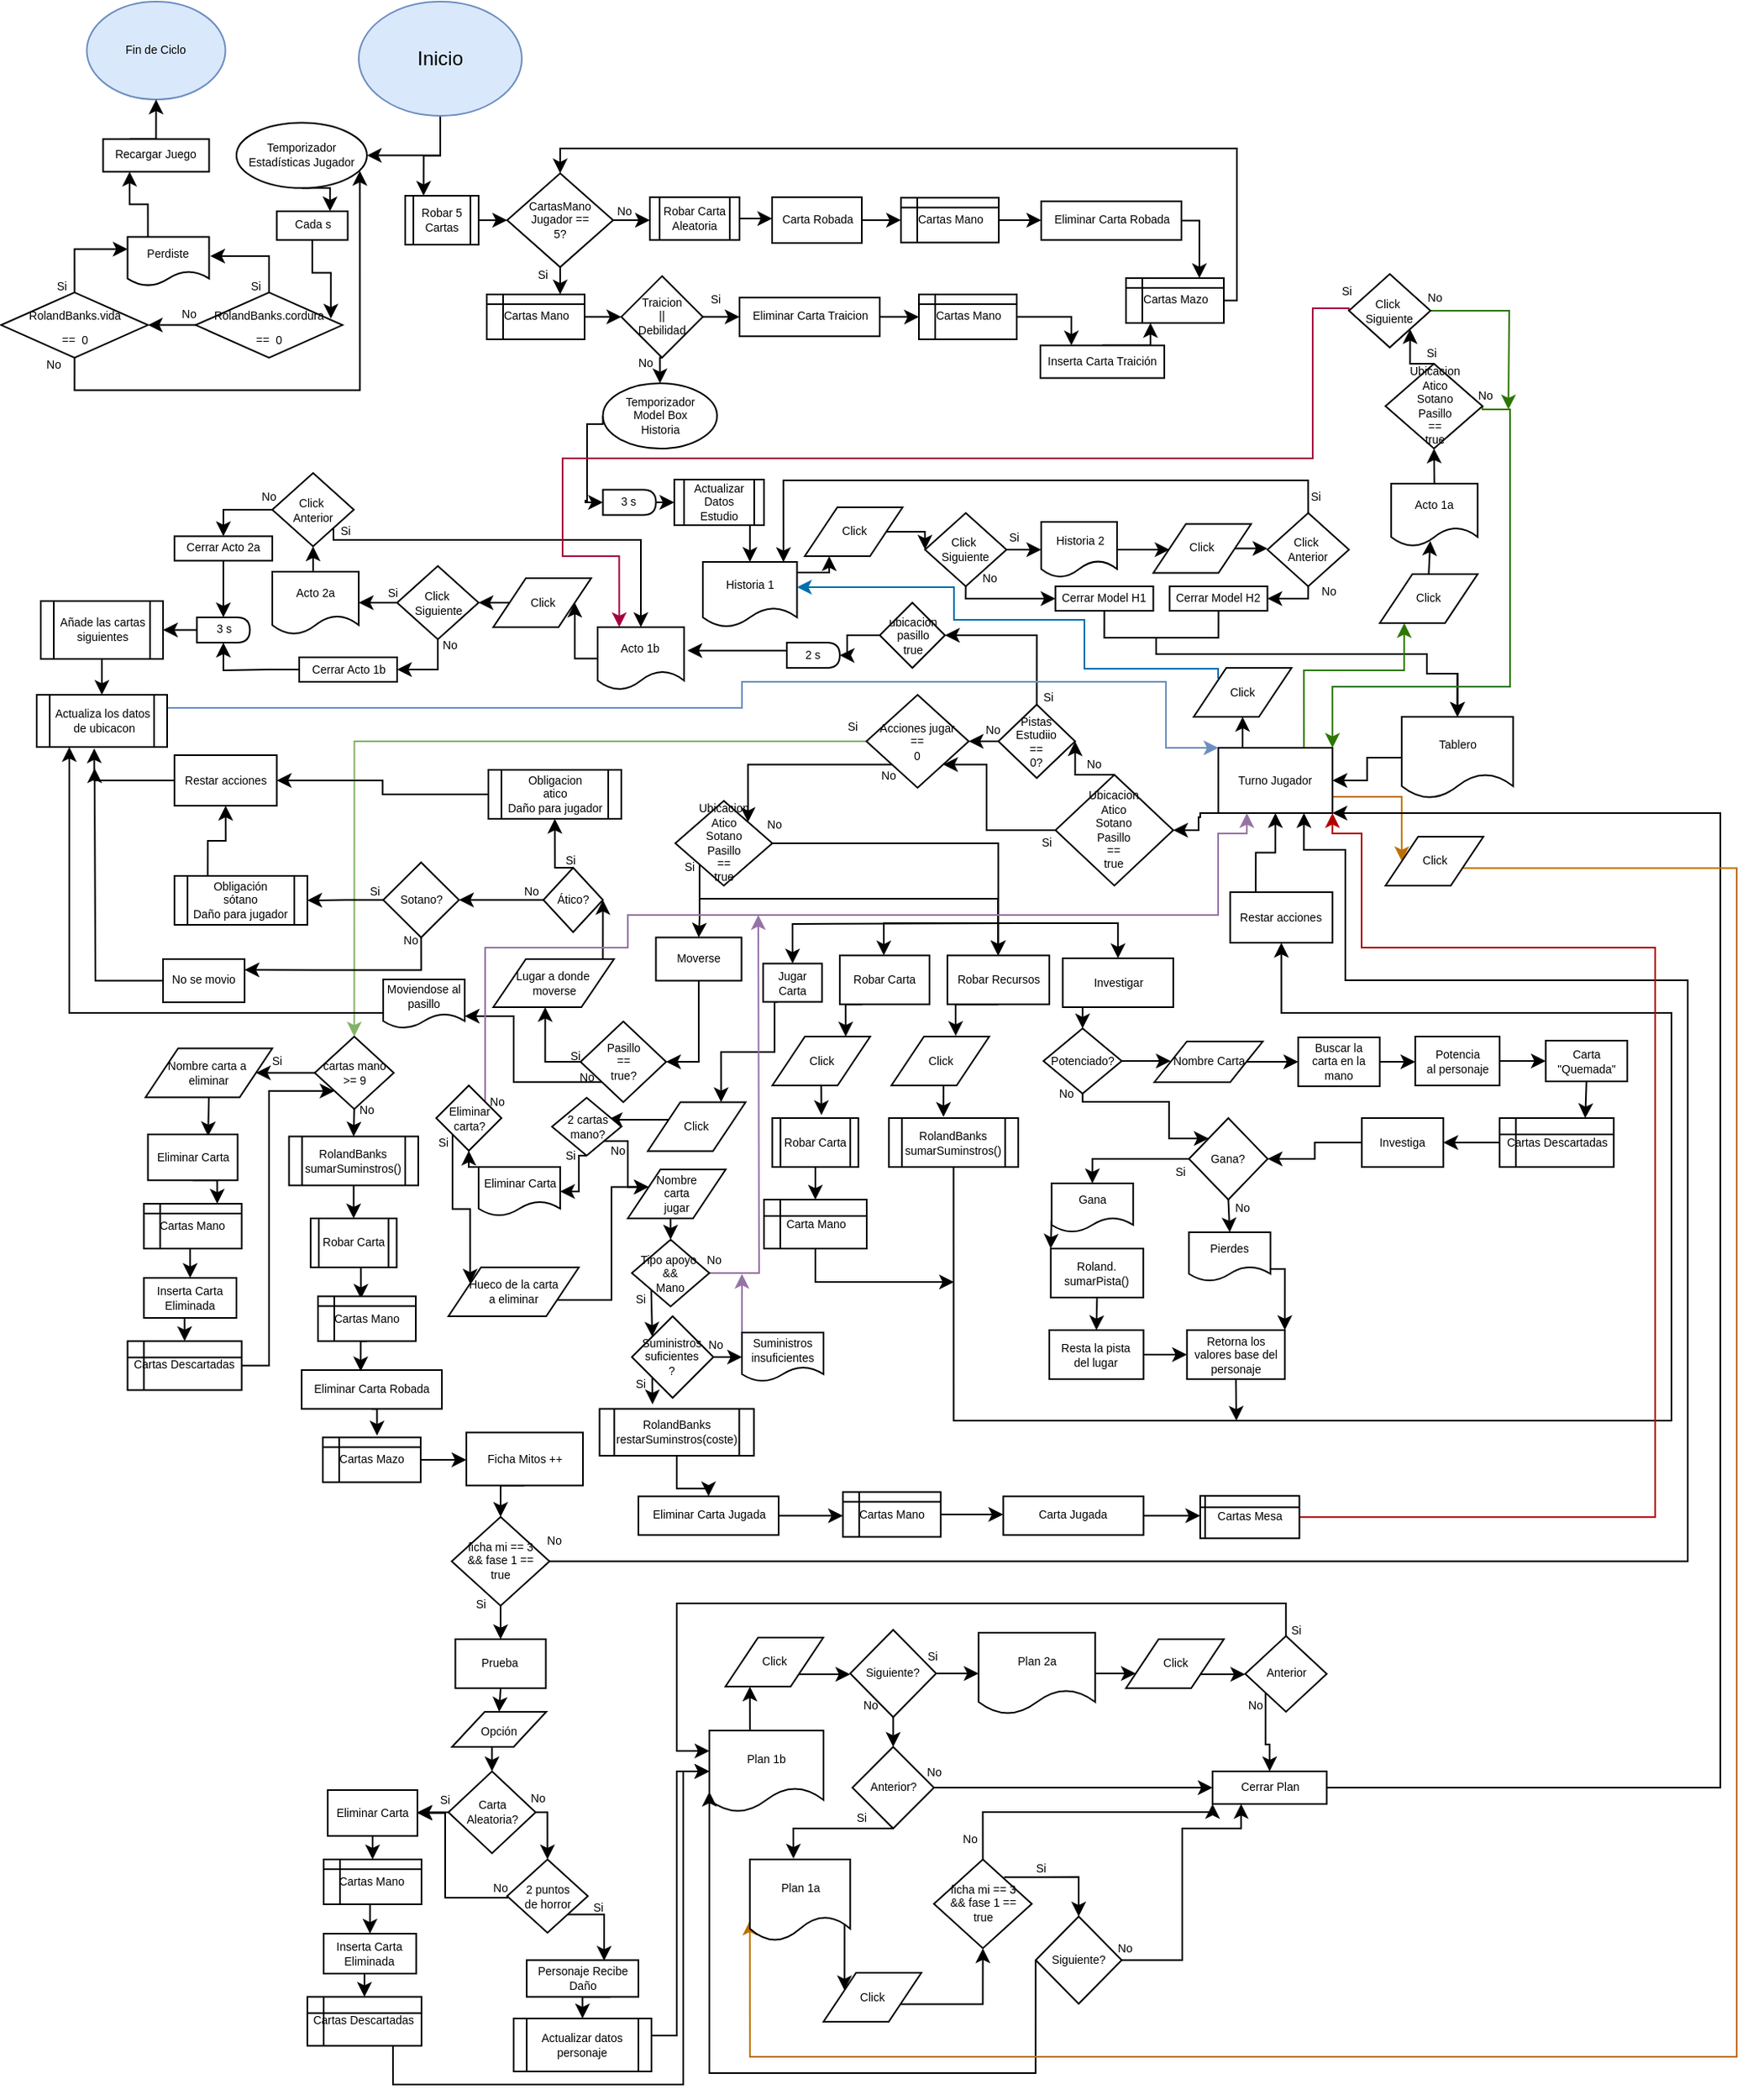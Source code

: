 <mxfile version="19.0.2" type="device"><diagram id="oOWv18InrPmcMQljwc-y" name="Page-1"><mxGraphModel dx="1553" dy="212" grid="1" gridSize="10" guides="1" tooltips="1" connect="1" arrows="1" fold="1" page="1" pageScale="1" pageWidth="1169" pageHeight="827" math="0" shadow="0"><root><mxCell id="0"/><mxCell id="1" parent="0"/><mxCell id="zHdyUB5Dqezaq5i11D-F-109" style="edgeStyle=orthogonalEdgeStyle;rounded=0;orthogonalLoop=1;jettySize=auto;html=1;exitX=0.5;exitY=1;exitDx=0;exitDy=0;entryX=0.25;entryY=0;entryDx=0;entryDy=0;fontSize=7;endArrow=classic;endFill=1;" parent="1" source="zHdyUB5Dqezaq5i11D-F-1" target="zHdyUB5Dqezaq5i11D-F-79" edge="1"><mxGeometry relative="1" as="geometry"/></mxCell><mxCell id="zHdyUB5Dqezaq5i11D-F-492" style="edgeStyle=orthogonalEdgeStyle;rounded=0;orthogonalLoop=1;jettySize=auto;html=1;exitX=0.5;exitY=1;exitDx=0;exitDy=0;entryX=1;entryY=0.5;entryDx=0;entryDy=0;fontSize=7;endArrow=classic;endFill=1;" parent="1" source="zHdyUB5Dqezaq5i11D-F-1" target="zHdyUB5Dqezaq5i11D-F-491" edge="1"><mxGeometry relative="1" as="geometry"/></mxCell><mxCell id="zHdyUB5Dqezaq5i11D-F-1" value="Inicio" style="ellipse;whiteSpace=wrap;html=1;fillColor=#dae8fc;strokeColor=#6c8ebf;" parent="1" vertex="1"><mxGeometry x="35" y="40" width="100" height="70" as="geometry"/></mxCell><mxCell id="zHdyUB5Dqezaq5i11D-F-73" style="edgeStyle=orthogonalEdgeStyle;rounded=0;orthogonalLoop=1;jettySize=auto;html=1;exitX=0;exitY=0.5;exitDx=0;exitDy=0;entryX=0;entryY=0.5;entryDx=0;entryDy=0;fontSize=7;endArrow=classic;endFill=1;" parent="1" source="zHdyUB5Dqezaq5i11D-F-52" target="zHdyUB5Dqezaq5i11D-F-210" edge="1"><mxGeometry relative="1" as="geometry"><mxPoint x="191" y="346.25" as="targetPoint"/><Array as="points"><mxPoint x="175" y="299"/><mxPoint x="175" y="346"/><mxPoint x="174" y="346"/></Array></mxGeometry></mxCell><mxCell id="zHdyUB5Dqezaq5i11D-F-52" value="Temporizador&lt;br&gt;Model Box&lt;br&gt;Historia" style="ellipse;whiteSpace=wrap;html=1;fontSize=7;" parent="1" vertex="1"><mxGeometry x="184.74" y="274" width="70" height="40" as="geometry"/></mxCell><mxCell id="zHdyUB5Dqezaq5i11D-F-55" style="edgeStyle=orthogonalEdgeStyle;rounded=0;orthogonalLoop=1;jettySize=auto;html=1;exitX=1;exitY=0.5;exitDx=0;exitDy=0;fontSize=7;entryX=0;entryY=0.5;entryDx=0;entryDy=0;" parent="1" source="zHdyUB5Dqezaq5i11D-F-57" target="zHdyUB5Dqezaq5i11D-F-113" edge="1"><mxGeometry relative="1" as="geometry"><mxPoint x="462.24" y="376" as="targetPoint"/></mxGeometry></mxCell><mxCell id="zHdyUB5Dqezaq5i11D-F-74" style="edgeStyle=orthogonalEdgeStyle;rounded=0;orthogonalLoop=1;jettySize=auto;html=1;exitX=0.5;exitY=1;exitDx=0;exitDy=0;entryX=0;entryY=0.5;entryDx=0;entryDy=0;fontSize=7;endArrow=classic;endFill=1;" parent="1" source="zHdyUB5Dqezaq5i11D-F-57" target="zHdyUB5Dqezaq5i11D-F-63" edge="1"><mxGeometry relative="1" as="geometry"><Array as="points"><mxPoint x="407.74" y="406"/></Array></mxGeometry></mxCell><mxCell id="zHdyUB5Dqezaq5i11D-F-57" value="Click&amp;nbsp;&lt;br&gt;Siguiente" style="rhombus;whiteSpace=wrap;html=1;fontSize=7;" parent="1" vertex="1"><mxGeometry x="382.24" y="353.5" width="50" height="45" as="geometry"/></mxCell><mxCell id="zHdyUB5Dqezaq5i11D-F-60" style="edgeStyle=orthogonalEdgeStyle;rounded=0;orthogonalLoop=1;jettySize=auto;html=1;exitX=1;exitY=0.5;exitDx=0;exitDy=0;entryX=0;entryY=0.5;entryDx=0;entryDy=0;fontSize=7;" parent="1" source="zHdyUB5Dqezaq5i11D-F-61" target="zHdyUB5Dqezaq5i11D-F-57" edge="1"><mxGeometry relative="1" as="geometry"/></mxCell><mxCell id="zHdyUB5Dqezaq5i11D-F-61" value="Click" style="shape=parallelogram;perimeter=parallelogramPerimeter;whiteSpace=wrap;html=1;fixedSize=1;fontSize=7;" parent="1" vertex="1"><mxGeometry x="308.5" y="350" width="60" height="30" as="geometry"/></mxCell><mxCell id="zHdyUB5Dqezaq5i11D-F-62" value="Si" style="text;html=1;strokeColor=none;fillColor=none;align=center;verticalAlign=middle;whiteSpace=wrap;rounded=0;fontSize=7;" parent="1" vertex="1"><mxGeometry x="407" y="353.5" width="60" height="30" as="geometry"/></mxCell><mxCell id="zHdyUB5Dqezaq5i11D-F-75" style="edgeStyle=orthogonalEdgeStyle;rounded=0;orthogonalLoop=1;jettySize=auto;html=1;exitX=0.5;exitY=1;exitDx=0;exitDy=0;entryX=0.5;entryY=0;entryDx=0;entryDy=0;fontSize=7;endArrow=classic;endFill=1;" parent="1" source="zHdyUB5Dqezaq5i11D-F-63" target="zHdyUB5Dqezaq5i11D-F-111" edge="1"><mxGeometry relative="1" as="geometry"><mxPoint x="491.94" y="437.92" as="targetPoint"/><Array as="points"><mxPoint x="492" y="430"/><mxPoint x="524" y="430"/><mxPoint x="524" y="440"/><mxPoint x="690" y="440"/><mxPoint x="690" y="452"/></Array></mxGeometry></mxCell><mxCell id="zHdyUB5Dqezaq5i11D-F-63" value="Cerrar Model H1" style="rounded=0;whiteSpace=wrap;html=1;fontSize=7;" parent="1" vertex="1"><mxGeometry x="462.24" y="398.5" width="60" height="15" as="geometry"/></mxCell><mxCell id="zHdyUB5Dqezaq5i11D-F-64" style="edgeStyle=orthogonalEdgeStyle;rounded=0;orthogonalLoop=1;jettySize=auto;html=1;exitX=1;exitY=0.5;exitDx=0;exitDy=0;entryX=0;entryY=0.5;entryDx=0;entryDy=0;fontSize=7;" parent="1" source="zHdyUB5Dqezaq5i11D-F-65" target="zHdyUB5Dqezaq5i11D-F-67" edge="1"><mxGeometry relative="1" as="geometry"/></mxCell><mxCell id="zHdyUB5Dqezaq5i11D-F-65" value="Click" style="shape=parallelogram;perimeter=parallelogramPerimeter;whiteSpace=wrap;html=1;fixedSize=1;fontSize=7;" parent="1" vertex="1"><mxGeometry x="522.24" y="360.25" width="60" height="30" as="geometry"/></mxCell><mxCell id="zHdyUB5Dqezaq5i11D-F-66" style="edgeStyle=orthogonalEdgeStyle;rounded=0;orthogonalLoop=1;jettySize=auto;html=1;exitX=0.5;exitY=1;exitDx=0;exitDy=0;entryX=1;entryY=0.5;entryDx=0;entryDy=0;fontSize=7;" parent="1" source="zHdyUB5Dqezaq5i11D-F-67" target="zHdyUB5Dqezaq5i11D-F-68" edge="1"><mxGeometry relative="1" as="geometry"><Array as="points"><mxPoint x="617.24" y="406"/></Array></mxGeometry></mxCell><mxCell id="zHdyUB5Dqezaq5i11D-F-120" style="edgeStyle=orthogonalEdgeStyle;rounded=0;orthogonalLoop=1;jettySize=auto;html=1;exitX=0.5;exitY=0;exitDx=0;exitDy=0;entryX=0.856;entryY=0.003;entryDx=0;entryDy=0;entryPerimeter=0;fontSize=7;endArrow=classic;endFill=1;" parent="1" source="zHdyUB5Dqezaq5i11D-F-67" target="zHdyUB5Dqezaq5i11D-F-112" edge="1"><mxGeometry relative="1" as="geometry"/></mxCell><mxCell id="zHdyUB5Dqezaq5i11D-F-67" value="Click&amp;nbsp;&lt;br&gt;Anterior" style="rhombus;whiteSpace=wrap;html=1;fontSize=7;" parent="1" vertex="1"><mxGeometry x="592.24" y="353.5" width="50" height="45" as="geometry"/></mxCell><mxCell id="zHdyUB5Dqezaq5i11D-F-116" style="edgeStyle=orthogonalEdgeStyle;rounded=0;orthogonalLoop=1;jettySize=auto;html=1;exitX=0.5;exitY=1;exitDx=0;exitDy=0;entryX=0.5;entryY=0;entryDx=0;entryDy=0;fontSize=7;endArrow=classic;endFill=1;" parent="1" source="zHdyUB5Dqezaq5i11D-F-68" target="zHdyUB5Dqezaq5i11D-F-111" edge="1"><mxGeometry relative="1" as="geometry"><Array as="points"><mxPoint x="562" y="430"/><mxPoint x="524" y="430"/><mxPoint x="524" y="440"/><mxPoint x="690" y="440"/><mxPoint x="690" y="452"/></Array></mxGeometry></mxCell><mxCell id="zHdyUB5Dqezaq5i11D-F-68" value="Cerrar Model H2" style="rounded=0;whiteSpace=wrap;html=1;fontSize=7;" parent="1" vertex="1"><mxGeometry x="532.24" y="398.5" width="60" height="15" as="geometry"/></mxCell><mxCell id="zHdyUB5Dqezaq5i11D-F-69" style="edgeStyle=orthogonalEdgeStyle;rounded=0;orthogonalLoop=1;jettySize=auto;html=1;exitX=0.5;exitY=1;exitDx=0;exitDy=0;entryX=0.5;entryY=0;entryDx=0;entryDy=0;fontSize=7;" parent="1" source="zHdyUB5Dqezaq5i11D-F-70" target="zHdyUB5Dqezaq5i11D-F-112" edge="1"><mxGeometry relative="1" as="geometry"><mxPoint x="272.14" y="384.79" as="targetPoint"/></mxGeometry></mxCell><mxCell id="zHdyUB5Dqezaq5i11D-F-70" value="Actualizar Datos Estudio" style="shape=process;whiteSpace=wrap;html=1;backgroundOutline=1;fontSize=7;" parent="1" vertex="1"><mxGeometry x="228.5" y="333" width="55" height="28" as="geometry"/></mxCell><mxCell id="zHdyUB5Dqezaq5i11D-F-71" style="edgeStyle=orthogonalEdgeStyle;rounded=0;orthogonalLoop=1;jettySize=auto;html=1;exitX=1;exitY=0.5;exitDx=0;exitDy=0;entryX=0;entryY=0.5;entryDx=0;entryDy=0;fontSize=7;" parent="1" source="zHdyUB5Dqezaq5i11D-F-210" target="zHdyUB5Dqezaq5i11D-F-70" edge="1"><mxGeometry relative="1" as="geometry"><mxPoint x="218.5" y="346.25" as="sourcePoint"/></mxGeometry></mxCell><mxCell id="zHdyUB5Dqezaq5i11D-F-78" style="edgeStyle=orthogonalEdgeStyle;rounded=0;orthogonalLoop=1;jettySize=auto;html=1;exitX=1;exitY=0.5;exitDx=0;exitDy=0;entryX=0;entryY=0.5;entryDx=0;entryDy=0;fontSize=7;" parent="1" source="zHdyUB5Dqezaq5i11D-F-79" target="zHdyUB5Dqezaq5i11D-F-82" edge="1"><mxGeometry relative="1" as="geometry"/></mxCell><mxCell id="zHdyUB5Dqezaq5i11D-F-79" value="Robar 5 Cartas" style="shape=process;whiteSpace=wrap;html=1;backgroundOutline=1;fontSize=7;" parent="1" vertex="1"><mxGeometry x="63.5" y="159.02" width="45" height="30" as="geometry"/></mxCell><mxCell id="zHdyUB5Dqezaq5i11D-F-80" style="edgeStyle=orthogonalEdgeStyle;rounded=0;orthogonalLoop=1;jettySize=auto;html=1;exitX=1;exitY=0.5;exitDx=0;exitDy=0;entryX=0;entryY=0.5;entryDx=0;entryDy=0;fontSize=7;" parent="1" source="zHdyUB5Dqezaq5i11D-F-82" target="zHdyUB5Dqezaq5i11D-F-84" edge="1"><mxGeometry relative="1" as="geometry"/></mxCell><mxCell id="zHdyUB5Dqezaq5i11D-F-81" style="edgeStyle=orthogonalEdgeStyle;rounded=0;orthogonalLoop=1;jettySize=auto;html=1;exitX=0.5;exitY=1;exitDx=0;exitDy=0;entryX=0.75;entryY=0;entryDx=0;entryDy=0;fontSize=7;" parent="1" source="zHdyUB5Dqezaq5i11D-F-82" target="zHdyUB5Dqezaq5i11D-F-107" edge="1"><mxGeometry relative="1" as="geometry"><mxPoint x="157.875" y="219.02" as="targetPoint"/></mxGeometry></mxCell><mxCell id="zHdyUB5Dqezaq5i11D-F-82" value="CartasMano&lt;br&gt;Jugador ==&lt;br&gt;5?" style="rhombus;whiteSpace=wrap;html=1;fontSize=7;" parent="1" vertex="1"><mxGeometry x="126" y="145.27" width="65" height="57.5" as="geometry"/></mxCell><mxCell id="zHdyUB5Dqezaq5i11D-F-83" style="edgeStyle=orthogonalEdgeStyle;rounded=0;orthogonalLoop=1;jettySize=auto;html=1;exitX=1;exitY=0.5;exitDx=0;exitDy=0;entryX=0;entryY=0.5;entryDx=0;entryDy=0;fontSize=7;" parent="1" source="zHdyUB5Dqezaq5i11D-F-84" target="zHdyUB5Dqezaq5i11D-F-90" edge="1"><mxGeometry relative="1" as="geometry"/></mxCell><mxCell id="zHdyUB5Dqezaq5i11D-F-84" value="Robar Carta&lt;br&gt;Aleatoria" style="shape=process;whiteSpace=wrap;html=1;backgroundOutline=1;fontSize=7;" parent="1" vertex="1"><mxGeometry x="213.5" y="159.9" width="55" height="26.25" as="geometry"/></mxCell><mxCell id="zHdyUB5Dqezaq5i11D-F-85" value="No" style="text;html=1;strokeColor=none;fillColor=none;align=center;verticalAlign=middle;whiteSpace=wrap;rounded=0;fontSize=7;" parent="1" vertex="1"><mxGeometry x="167.5" y="154.27" width="60" height="30" as="geometry"/></mxCell><mxCell id="zHdyUB5Dqezaq5i11D-F-86" style="edgeStyle=orthogonalEdgeStyle;rounded=0;orthogonalLoop=1;jettySize=auto;html=1;exitX=1;exitY=0.5;exitDx=0;exitDy=0;entryX=0;entryY=0.5;entryDx=0;entryDy=0;fontSize=7;" parent="1" source="zHdyUB5Dqezaq5i11D-F-88" target="zHdyUB5Dqezaq5i11D-F-95" edge="1"><mxGeometry relative="1" as="geometry"/></mxCell><mxCell id="zHdyUB5Dqezaq5i11D-F-110" style="edgeStyle=orthogonalEdgeStyle;rounded=0;orthogonalLoop=1;jettySize=auto;html=1;exitX=0.5;exitY=1;exitDx=0;exitDy=0;entryX=0.5;entryY=0;entryDx=0;entryDy=0;fontSize=7;endArrow=classic;endFill=1;" parent="1" source="zHdyUB5Dqezaq5i11D-F-88" target="zHdyUB5Dqezaq5i11D-F-52" edge="1"><mxGeometry relative="1" as="geometry"/></mxCell><mxCell id="zHdyUB5Dqezaq5i11D-F-88" value="Traicion&lt;br&gt;||&lt;br&gt;Debilidad" style="rhombus;whiteSpace=wrap;html=1;fontSize=7;" parent="1" vertex="1"><mxGeometry x="196" y="208.28" width="50" height="50" as="geometry"/></mxCell><mxCell id="zHdyUB5Dqezaq5i11D-F-89" style="edgeStyle=orthogonalEdgeStyle;rounded=0;orthogonalLoop=1;jettySize=auto;html=1;exitX=1;exitY=0.5;exitDx=0;exitDy=0;entryX=0;entryY=0.5;entryDx=0;entryDy=0;fontSize=7;" parent="1" source="zHdyUB5Dqezaq5i11D-F-90" target="zHdyUB5Dqezaq5i11D-F-101" edge="1"><mxGeometry relative="1" as="geometry"/></mxCell><mxCell id="zHdyUB5Dqezaq5i11D-F-90" value="Carta Robada" style="rounded=0;whiteSpace=wrap;html=1;fontSize=7;" parent="1" vertex="1"><mxGeometry x="288.5" y="159.9" width="55" height="28.12" as="geometry"/></mxCell><mxCell id="zHdyUB5Dqezaq5i11D-F-91" style="edgeStyle=orthogonalEdgeStyle;rounded=0;orthogonalLoop=1;jettySize=auto;html=1;exitX=1;exitY=0.5;exitDx=0;exitDy=0;entryX=0.75;entryY=0;entryDx=0;entryDy=0;fontSize=7;" parent="1" source="zHdyUB5Dqezaq5i11D-F-92" target="zHdyUB5Dqezaq5i11D-F-103" edge="1"><mxGeometry relative="1" as="geometry"/></mxCell><mxCell id="zHdyUB5Dqezaq5i11D-F-92" value="Eliminar Carta Robada" style="rounded=0;whiteSpace=wrap;html=1;fontSize=7;" parent="1" vertex="1"><mxGeometry x="453.5" y="162.4" width="86" height="23.75" as="geometry"/></mxCell><mxCell id="zHdyUB5Dqezaq5i11D-F-93" value="Si" style="text;html=1;strokeColor=none;fillColor=none;align=center;verticalAlign=middle;whiteSpace=wrap;rounded=0;fontSize=7;" parent="1" vertex="1"><mxGeometry x="122.5" y="195.78" width="50" height="23.75" as="geometry"/></mxCell><mxCell id="zHdyUB5Dqezaq5i11D-F-94" style="edgeStyle=orthogonalEdgeStyle;rounded=0;orthogonalLoop=1;jettySize=auto;html=1;exitX=1;exitY=0.5;exitDx=0;exitDy=0;fontSize=7;" parent="1" source="zHdyUB5Dqezaq5i11D-F-95" target="zHdyUB5Dqezaq5i11D-F-105" edge="1"><mxGeometry relative="1" as="geometry"/></mxCell><mxCell id="zHdyUB5Dqezaq5i11D-F-95" value="Eliminar Carta Traicion" style="rounded=0;whiteSpace=wrap;html=1;fontSize=7;" parent="1" vertex="1"><mxGeometry x="268.5" y="221.41" width="86" height="23.75" as="geometry"/></mxCell><mxCell id="zHdyUB5Dqezaq5i11D-F-96" style="edgeStyle=orthogonalEdgeStyle;rounded=0;orthogonalLoop=1;jettySize=auto;html=1;exitX=0.5;exitY=0;exitDx=0;exitDy=0;entryX=0.25;entryY=1;entryDx=0;entryDy=0;fontSize=7;" parent="1" source="zHdyUB5Dqezaq5i11D-F-97" target="zHdyUB5Dqezaq5i11D-F-103" edge="1"><mxGeometry relative="1" as="geometry"><mxPoint x="544.3" y="332.17" as="targetPoint"/></mxGeometry></mxCell><mxCell id="zHdyUB5Dqezaq5i11D-F-97" value="Inserta Carta Traición" style="rounded=0;whiteSpace=wrap;html=1;fontSize=7;" parent="1" vertex="1"><mxGeometry x="453" y="250.77" width="76" height="20" as="geometry"/></mxCell><mxCell id="zHdyUB5Dqezaq5i11D-F-98" value="Si" style="text;html=1;strokeColor=none;fillColor=none;align=center;verticalAlign=middle;whiteSpace=wrap;rounded=0;fontSize=7;" parent="1" vertex="1"><mxGeometry x="223.5" y="208.28" width="60" height="30" as="geometry"/></mxCell><mxCell id="zHdyUB5Dqezaq5i11D-F-100" style="edgeStyle=orthogonalEdgeStyle;rounded=0;orthogonalLoop=1;jettySize=auto;html=1;exitX=1;exitY=0.5;exitDx=0;exitDy=0;entryX=0;entryY=0.5;entryDx=0;entryDy=0;fontSize=7;" parent="1" source="zHdyUB5Dqezaq5i11D-F-101" target="zHdyUB5Dqezaq5i11D-F-92" edge="1"><mxGeometry relative="1" as="geometry"/></mxCell><mxCell id="zHdyUB5Dqezaq5i11D-F-101" value="Cartas Mano" style="shape=internalStorage;whiteSpace=wrap;html=1;backgroundOutline=1;fontSize=7;dx=10;dy=6;" parent="1" vertex="1"><mxGeometry x="367.5" y="160.21" width="60" height="27.5" as="geometry"/></mxCell><mxCell id="zHdyUB5Dqezaq5i11D-F-102" style="edgeStyle=orthogonalEdgeStyle;rounded=0;orthogonalLoop=1;jettySize=auto;html=1;exitX=1;exitY=0.5;exitDx=0;exitDy=0;entryX=0.5;entryY=0;entryDx=0;entryDy=0;fontSize=7;" parent="1" source="zHdyUB5Dqezaq5i11D-F-103" target="zHdyUB5Dqezaq5i11D-F-82" edge="1"><mxGeometry relative="1" as="geometry"><Array as="points"><mxPoint x="573.5" y="223.02"/><mxPoint x="573.5" y="130.02"/><mxPoint x="158.5" y="130.02"/></Array></mxGeometry></mxCell><mxCell id="zHdyUB5Dqezaq5i11D-F-103" value="Cartas Mazo" style="shape=internalStorage;whiteSpace=wrap;html=1;backgroundOutline=1;fontSize=7;dx=10;dy=6;" parent="1" vertex="1"><mxGeometry x="505.5" y="209.53" width="60" height="27.5" as="geometry"/></mxCell><mxCell id="zHdyUB5Dqezaq5i11D-F-104" style="edgeStyle=orthogonalEdgeStyle;rounded=0;orthogonalLoop=1;jettySize=auto;html=1;exitX=1;exitY=0.5;exitDx=0;exitDy=0;entryX=0.25;entryY=0;entryDx=0;entryDy=0;fontSize=7;" parent="1" source="zHdyUB5Dqezaq5i11D-F-105" target="zHdyUB5Dqezaq5i11D-F-97" edge="1"><mxGeometry relative="1" as="geometry"/></mxCell><mxCell id="zHdyUB5Dqezaq5i11D-F-105" value="Cartas Mano" style="shape=internalStorage;whiteSpace=wrap;html=1;backgroundOutline=1;fontSize=7;dx=10;dy=6;" parent="1" vertex="1"><mxGeometry x="378.5" y="219.53" width="60" height="27.5" as="geometry"/></mxCell><mxCell id="zHdyUB5Dqezaq5i11D-F-106" style="edgeStyle=orthogonalEdgeStyle;rounded=0;orthogonalLoop=1;jettySize=auto;html=1;exitX=1;exitY=0.5;exitDx=0;exitDy=0;entryX=0;entryY=0.5;entryDx=0;entryDy=0;fontSize=7;" parent="1" source="zHdyUB5Dqezaq5i11D-F-107" target="zHdyUB5Dqezaq5i11D-F-88" edge="1"><mxGeometry relative="1" as="geometry"/></mxCell><mxCell id="zHdyUB5Dqezaq5i11D-F-107" value="Cartas Mano" style="shape=internalStorage;whiteSpace=wrap;html=1;backgroundOutline=1;fontSize=7;dx=10;dy=6;" parent="1" vertex="1"><mxGeometry x="113.5" y="219.53" width="60" height="27.5" as="geometry"/></mxCell><mxCell id="zHdyUB5Dqezaq5i11D-F-252" style="edgeStyle=orthogonalEdgeStyle;rounded=0;orthogonalLoop=1;jettySize=auto;html=1;exitX=0;exitY=0.5;exitDx=0;exitDy=0;entryX=1;entryY=0.5;entryDx=0;entryDy=0;fontSize=7;endArrow=classic;endFill=1;" parent="1" source="zHdyUB5Dqezaq5i11D-F-111" target="zHdyUB5Dqezaq5i11D-F-122" edge="1"><mxGeometry relative="1" as="geometry"/></mxCell><mxCell id="zHdyUB5Dqezaq5i11D-F-111" value="Tablero&lt;br&gt;" style="shape=document;whiteSpace=wrap;html=1;boundedLbl=1;fontSize=7;" parent="1" vertex="1"><mxGeometry x="674.62" y="478.5" width="68.26" height="50" as="geometry"/></mxCell><mxCell id="zHdyUB5Dqezaq5i11D-F-114" style="edgeStyle=orthogonalEdgeStyle;rounded=0;orthogonalLoop=1;jettySize=auto;html=1;exitX=1;exitY=0.25;exitDx=0;exitDy=0;entryX=0.25;entryY=1;entryDx=0;entryDy=0;fontSize=7;endArrow=classic;endFill=1;" parent="1" source="zHdyUB5Dqezaq5i11D-F-112" target="zHdyUB5Dqezaq5i11D-F-61" edge="1"><mxGeometry relative="1" as="geometry"><Array as="points"><mxPoint x="302" y="390"/><mxPoint x="324" y="390"/></Array></mxGeometry></mxCell><mxCell id="zHdyUB5Dqezaq5i11D-F-112" value="Historia 1" style="shape=document;whiteSpace=wrap;html=1;boundedLbl=1;fontSize=7;" parent="1" vertex="1"><mxGeometry x="246" y="383.5" width="57.76" height="40" as="geometry"/></mxCell><mxCell id="zHdyUB5Dqezaq5i11D-F-115" style="edgeStyle=orthogonalEdgeStyle;rounded=0;orthogonalLoop=1;jettySize=auto;html=1;exitX=1;exitY=0.5;exitDx=0;exitDy=0;entryX=0;entryY=0.5;entryDx=0;entryDy=0;fontSize=7;endArrow=classic;endFill=1;" parent="1" source="zHdyUB5Dqezaq5i11D-F-113" target="zHdyUB5Dqezaq5i11D-F-65" edge="1"><mxGeometry relative="1" as="geometry"/></mxCell><mxCell id="zHdyUB5Dqezaq5i11D-F-113" value="Historia 2" style="shape=document;whiteSpace=wrap;html=1;boundedLbl=1;fontSize=7;" parent="1" vertex="1"><mxGeometry x="453.5" y="359" width="46.5" height="34" as="geometry"/></mxCell><mxCell id="zHdyUB5Dqezaq5i11D-F-117" value="No" style="text;html=1;strokeColor=none;fillColor=none;align=center;verticalAlign=middle;whiteSpace=wrap;rounded=0;fontSize=7;" parent="1" vertex="1"><mxGeometry x="181.49" y="247.0" width="60" height="30" as="geometry"/></mxCell><mxCell id="zHdyUB5Dqezaq5i11D-F-118" value="No" style="text;html=1;strokeColor=none;fillColor=none;align=center;verticalAlign=middle;whiteSpace=wrap;rounded=0;fontSize=7;" parent="1" vertex="1"><mxGeometry x="391.88" y="378.5" width="60" height="30" as="geometry"/></mxCell><mxCell id="zHdyUB5Dqezaq5i11D-F-119" value="No" style="text;html=1;strokeColor=none;fillColor=none;align=center;verticalAlign=middle;whiteSpace=wrap;rounded=0;fontSize=7;" parent="1" vertex="1"><mxGeometry x="600" y="387.0" width="60" height="30" as="geometry"/></mxCell><mxCell id="zHdyUB5Dqezaq5i11D-F-121" value="Si" style="text;html=1;strokeColor=none;fillColor=none;align=center;verticalAlign=middle;whiteSpace=wrap;rounded=0;fontSize=7;" parent="1" vertex="1"><mxGeometry x="592.24" y="329.0" width="60" height="30" as="geometry"/></mxCell><mxCell id="zHdyUB5Dqezaq5i11D-F-257" style="edgeStyle=orthogonalEdgeStyle;rounded=0;orthogonalLoop=1;jettySize=auto;html=1;exitX=0.25;exitY=1;exitDx=0;exitDy=0;fontSize=7;endArrow=classic;endFill=1;" parent="1" source="zHdyUB5Dqezaq5i11D-F-122" target="zHdyUB5Dqezaq5i11D-F-256" edge="1"><mxGeometry relative="1" as="geometry"><Array as="points"><mxPoint x="551" y="537"/><mxPoint x="551" y="540"/><mxPoint x="550" y="540"/><mxPoint x="550" y="548"/></Array></mxGeometry></mxCell><mxCell id="zHdyUB5Dqezaq5i11D-F-331" style="edgeStyle=orthogonalEdgeStyle;rounded=0;orthogonalLoop=1;jettySize=auto;html=1;exitX=0.25;exitY=0;exitDx=0;exitDy=0;entryX=0.5;entryY=1;entryDx=0;entryDy=0;fontSize=7;endArrow=classic;endFill=1;" parent="1" source="zHdyUB5Dqezaq5i11D-F-122" target="zHdyUB5Dqezaq5i11D-F-330" edge="1"><mxGeometry relative="1" as="geometry"/></mxCell><mxCell id="zHdyUB5Dqezaq5i11D-F-407" style="edgeStyle=orthogonalEdgeStyle;rounded=0;orthogonalLoop=1;jettySize=auto;html=1;exitX=0.75;exitY=0;exitDx=0;exitDy=0;entryX=0.25;entryY=1;entryDx=0;entryDy=0;fontSize=7;endArrow=classic;endFill=1;fillColor=#60a917;strokeColor=#2D7600;" parent="1" source="zHdyUB5Dqezaq5i11D-F-122" target="zHdyUB5Dqezaq5i11D-F-402" edge="1"><mxGeometry relative="1" as="geometry"><Array as="points"><mxPoint x="615" y="450"/><mxPoint x="676" y="450"/></Array></mxGeometry></mxCell><mxCell id="zHdyUB5Dqezaq5i11D-F-417" style="edgeStyle=orthogonalEdgeStyle;rounded=0;orthogonalLoop=1;jettySize=auto;html=1;exitX=1;exitY=0.75;exitDx=0;exitDy=0;entryX=0;entryY=0.5;entryDx=0;entryDy=0;fontSize=7;endArrow=classic;endFill=1;fillColor=#f0a30a;strokeColor=#BD7000;" parent="1" source="zHdyUB5Dqezaq5i11D-F-122" target="zHdyUB5Dqezaq5i11D-F-416" edge="1"><mxGeometry relative="1" as="geometry"/></mxCell><mxCell id="zHdyUB5Dqezaq5i11D-F-122" value="Turno Jugador" style="rounded=0;whiteSpace=wrap;html=1;fontSize=7;" parent="1" vertex="1"><mxGeometry x="562.14" y="497.5" width="70" height="40" as="geometry"/></mxCell><mxCell id="zHdyUB5Dqezaq5i11D-F-139" style="edgeStyle=orthogonalEdgeStyle;rounded=0;orthogonalLoop=1;jettySize=auto;html=1;entryX=0.5;entryY=0;entryDx=0;entryDy=0;fontSize=7;endArrow=classic;endFill=1;" parent="1" target="zHdyUB5Dqezaq5i11D-F-130" edge="1"><mxGeometry relative="1" as="geometry"><mxPoint x="400" y="605" as="sourcePoint"/><Array as="points"><mxPoint x="400" y="605"/><mxPoint x="357" y="605"/><mxPoint x="357" y="625"/></Array></mxGeometry></mxCell><mxCell id="zHdyUB5Dqezaq5i11D-F-146" style="edgeStyle=orthogonalEdgeStyle;rounded=0;orthogonalLoop=1;jettySize=auto;html=1;entryX=0.5;entryY=0;entryDx=0;entryDy=0;fontSize=7;endArrow=classic;endFill=1;" parent="1" target="zHdyUB5Dqezaq5i11D-F-137" edge="1"><mxGeometry relative="1" as="geometry"><mxPoint x="390" y="605" as="sourcePoint"/><Array as="points"><mxPoint x="501" y="605"/></Array></mxGeometry></mxCell><mxCell id="zHdyUB5Dqezaq5i11D-F-244" style="edgeStyle=orthogonalEdgeStyle;rounded=0;orthogonalLoop=1;jettySize=auto;html=1;exitX=0;exitY=0.5;exitDx=0;exitDy=0;fontSize=7;endArrow=classic;endFill=1;fillColor=#d5e8d4;strokeColor=#82b366;entryX=0.5;entryY=0;entryDx=0;entryDy=0;" parent="1" source="zHdyUB5Dqezaq5i11D-F-126" target="zHdyUB5Dqezaq5i11D-F-311" edge="1"><mxGeometry relative="1" as="geometry"><mxPoint x="30" y="670" as="targetPoint"/></mxGeometry></mxCell><mxCell id="zHdyUB5Dqezaq5i11D-F-245" style="edgeStyle=orthogonalEdgeStyle;rounded=0;orthogonalLoop=1;jettySize=auto;html=1;exitX=0;exitY=1;exitDx=0;exitDy=0;entryX=1;entryY=0;entryDx=0;entryDy=0;fontSize=7;endArrow=classic;endFill=1;" parent="1" source="zHdyUB5Dqezaq5i11D-F-126" target="zHdyUB5Dqezaq5i11D-F-241" edge="1"><mxGeometry relative="1" as="geometry"/></mxCell><mxCell id="zHdyUB5Dqezaq5i11D-F-126" value="Acciones jugar&lt;br&gt;==&lt;br&gt;0" style="rhombus;whiteSpace=wrap;html=1;fontSize=7;" parent="1" vertex="1"><mxGeometry x="346.31" y="465" width="62.76" height="57" as="geometry"/></mxCell><mxCell id="zHdyUB5Dqezaq5i11D-F-143" style="edgeStyle=orthogonalEdgeStyle;rounded=0;orthogonalLoop=1;jettySize=auto;html=1;exitX=0.5;exitY=1;exitDx=0;exitDy=0;entryX=0.571;entryY=-0.062;entryDx=0;entryDy=0;entryPerimeter=0;fontSize=7;endArrow=classic;endFill=1;" parent="1" source="zHdyUB5Dqezaq5i11D-F-129" target="zHdyUB5Dqezaq5i11D-F-131" edge="1"><mxGeometry relative="1" as="geometry"/></mxCell><mxCell id="zHdyUB5Dqezaq5i11D-F-129" value="Click" style="shape=parallelogram;perimeter=parallelogramPerimeter;whiteSpace=wrap;html=1;fixedSize=1;fontSize=7;" parent="1" vertex="1"><mxGeometry x="288.62" y="674.5" width="60" height="30" as="geometry"/></mxCell><mxCell id="Duj54H4FaMQC9OOJVHpE-5" style="edgeStyle=orthogonalEdgeStyle;rounded=0;orthogonalLoop=1;jettySize=auto;html=1;exitX=0.25;exitY=1;exitDx=0;exitDy=0;entryX=0.75;entryY=0;entryDx=0;entryDy=0;fontSize=7;" edge="1" parent="1" source="zHdyUB5Dqezaq5i11D-F-130" target="zHdyUB5Dqezaq5i11D-F-129"><mxGeometry relative="1" as="geometry"/></mxCell><mxCell id="zHdyUB5Dqezaq5i11D-F-130" value="Robar Carta" style="rounded=0;whiteSpace=wrap;html=1;fontSize=7;" parent="1" vertex="1"><mxGeometry x="329.99" y="624.75" width="55" height="30" as="geometry"/></mxCell><mxCell id="zHdyUB5Dqezaq5i11D-F-144" style="edgeStyle=orthogonalEdgeStyle;rounded=0;orthogonalLoop=1;jettySize=auto;html=1;exitX=0.5;exitY=1;exitDx=0;exitDy=0;entryX=0.5;entryY=0;entryDx=0;entryDy=0;fontSize=7;endArrow=classic;endFill=1;" parent="1" source="zHdyUB5Dqezaq5i11D-F-131" target="zHdyUB5Dqezaq5i11D-F-133" edge="1"><mxGeometry relative="1" as="geometry"/></mxCell><mxCell id="zHdyUB5Dqezaq5i11D-F-131" value="Robar Carta" style="shape=process;whiteSpace=wrap;html=1;backgroundOutline=1;fontSize=7;" parent="1" vertex="1"><mxGeometry x="288.62" y="724.5" width="52.76" height="30" as="geometry"/></mxCell><mxCell id="zHdyUB5Dqezaq5i11D-F-265" style="edgeStyle=orthogonalEdgeStyle;rounded=0;orthogonalLoop=1;jettySize=auto;html=1;exitX=0.5;exitY=1;exitDx=0;exitDy=0;fontSize=7;endArrow=classic;endFill=1;" parent="1" source="zHdyUB5Dqezaq5i11D-F-133" edge="1"><mxGeometry relative="1" as="geometry"><mxPoint x="400" y="825" as="targetPoint"/><Array as="points"><mxPoint x="315" y="825"/><mxPoint x="380" y="825"/></Array></mxGeometry></mxCell><mxCell id="zHdyUB5Dqezaq5i11D-F-133" value="Carta Mano" style="shape=internalStorage;whiteSpace=wrap;html=1;backgroundOutline=1;fontSize=7;dx=10;dy=10;" parent="1" vertex="1"><mxGeometry x="283.5" y="774.5" width="63" height="30" as="geometry"/></mxCell><mxCell id="zHdyUB5Dqezaq5i11D-F-142" style="edgeStyle=orthogonalEdgeStyle;rounded=0;orthogonalLoop=1;jettySize=auto;html=1;exitX=0.5;exitY=1;exitDx=0;exitDy=0;entryX=0.657;entryY=-0.014;entryDx=0;entryDy=0;entryPerimeter=0;fontSize=7;endArrow=classic;endFill=1;" parent="1" source="zHdyUB5Dqezaq5i11D-F-134" target="zHdyUB5Dqezaq5i11D-F-135" edge="1"><mxGeometry relative="1" as="geometry"/></mxCell><mxCell id="zHdyUB5Dqezaq5i11D-F-134" value="Robar Recursos" style="rounded=0;whiteSpace=wrap;html=1;fontSize=7;" parent="1" vertex="1"><mxGeometry x="395.98" y="624.75" width="62.5" height="30" as="geometry"/></mxCell><mxCell id="zHdyUB5Dqezaq5i11D-F-145" style="edgeStyle=orthogonalEdgeStyle;rounded=0;orthogonalLoop=1;jettySize=auto;html=1;exitX=0.5;exitY=1;exitDx=0;exitDy=0;entryX=0.422;entryY=-0.024;entryDx=0;entryDy=0;entryPerimeter=0;fontSize=7;endArrow=classic;endFill=1;" parent="1" source="zHdyUB5Dqezaq5i11D-F-135" target="zHdyUB5Dqezaq5i11D-F-136" edge="1"><mxGeometry relative="1" as="geometry"/></mxCell><mxCell id="zHdyUB5Dqezaq5i11D-F-135" value="Click" style="shape=parallelogram;perimeter=parallelogramPerimeter;whiteSpace=wrap;html=1;fixedSize=1;fontSize=7;" parent="1" vertex="1"><mxGeometry x="361.62" y="674.5" width="60" height="30" as="geometry"/></mxCell><mxCell id="zHdyUB5Dqezaq5i11D-F-264" style="edgeStyle=orthogonalEdgeStyle;rounded=0;orthogonalLoop=1;jettySize=auto;html=1;exitX=0.5;exitY=1;exitDx=0;exitDy=0;fontSize=7;endArrow=classic;endFill=1;entryX=0.5;entryY=1;entryDx=0;entryDy=0;" parent="1" source="zHdyUB5Dqezaq5i11D-F-136" target="zHdyUB5Dqezaq5i11D-F-268" edge="1"><mxGeometry relative="1" as="geometry"><mxPoint x="586" y="570" as="targetPoint"/><Array as="points"><mxPoint x="400" y="910"/><mxPoint x="840" y="910"/><mxPoint x="840" y="660"/><mxPoint x="600" y="660"/></Array></mxGeometry></mxCell><mxCell id="zHdyUB5Dqezaq5i11D-F-136" value="RolandBanks&lt;br&gt;sumarSuminstros()" style="shape=process;whiteSpace=wrap;html=1;backgroundOutline=1;fontSize=7;" parent="1" vertex="1"><mxGeometry x="360.12" y="724.5" width="79.26" height="30" as="geometry"/></mxCell><mxCell id="zHdyUB5Dqezaq5i11D-F-147" style="edgeStyle=orthogonalEdgeStyle;rounded=0;orthogonalLoop=1;jettySize=auto;html=1;exitX=0.5;exitY=1;exitDx=0;exitDy=0;entryX=0.5;entryY=0;entryDx=0;entryDy=0;fontSize=7;endArrow=classic;endFill=1;" parent="1" source="zHdyUB5Dqezaq5i11D-F-137" target="zHdyUB5Dqezaq5i11D-F-138" edge="1"><mxGeometry relative="1" as="geometry"/></mxCell><mxCell id="zHdyUB5Dqezaq5i11D-F-137" value="Investigar" style="rounded=0;whiteSpace=wrap;html=1;fontSize=7;" parent="1" vertex="1"><mxGeometry x="466.72" y="626.5" width="67.76" height="30" as="geometry"/></mxCell><mxCell id="zHdyUB5Dqezaq5i11D-F-154" style="edgeStyle=orthogonalEdgeStyle;rounded=0;orthogonalLoop=1;jettySize=auto;html=1;exitX=1;exitY=0.5;exitDx=0;exitDy=0;entryX=0;entryY=0.5;entryDx=0;entryDy=0;fontSize=7;endArrow=classic;endFill=1;" parent="1" source="zHdyUB5Dqezaq5i11D-F-138" target="zHdyUB5Dqezaq5i11D-F-148" edge="1"><mxGeometry relative="1" as="geometry"/></mxCell><mxCell id="zHdyUB5Dqezaq5i11D-F-175" style="edgeStyle=orthogonalEdgeStyle;rounded=0;orthogonalLoop=1;jettySize=auto;html=1;exitX=0.5;exitY=1;exitDx=0;exitDy=0;entryX=0;entryY=0;entryDx=0;entryDy=0;fontSize=7;endArrow=classic;endFill=1;" parent="1" source="zHdyUB5Dqezaq5i11D-F-138" target="zHdyUB5Dqezaq5i11D-F-162" edge="1"><mxGeometry relative="1" as="geometry"><Array as="points"><mxPoint x="478.88" y="714.5"/><mxPoint x="531.88" y="714.5"/></Array></mxGeometry></mxCell><mxCell id="zHdyUB5Dqezaq5i11D-F-138" value="Potenciado?" style="rhombus;whiteSpace=wrap;html=1;fontSize=7;" parent="1" vertex="1"><mxGeometry x="454.88" y="669.5" width="48" height="40" as="geometry"/></mxCell><mxCell id="zHdyUB5Dqezaq5i11D-F-156" style="edgeStyle=orthogonalEdgeStyle;rounded=0;orthogonalLoop=1;jettySize=auto;html=1;exitX=1;exitY=0.5;exitDx=0;exitDy=0;entryX=0;entryY=0.5;entryDx=0;entryDy=0;fontSize=7;endArrow=classic;endFill=1;" parent="1" source="zHdyUB5Dqezaq5i11D-F-148" target="zHdyUB5Dqezaq5i11D-F-155" edge="1"><mxGeometry relative="1" as="geometry"/></mxCell><mxCell id="zHdyUB5Dqezaq5i11D-F-148" value="Nombre Carta" style="shape=parallelogram;perimeter=parallelogramPerimeter;whiteSpace=wrap;html=1;fixedSize=1;fontSize=7;" parent="1" vertex="1"><mxGeometry x="522.88" y="677.5" width="66.5" height="25" as="geometry"/></mxCell><mxCell id="zHdyUB5Dqezaq5i11D-F-150" value="No" style="text;html=1;strokeColor=none;fillColor=none;align=center;verticalAlign=middle;whiteSpace=wrap;rounded=0;fontSize=7;" parent="1" vertex="1"><mxGeometry x="439.38" y="694.5" width="60" height="30" as="geometry"/></mxCell><mxCell id="zHdyUB5Dqezaq5i11D-F-159" style="edgeStyle=orthogonalEdgeStyle;rounded=0;orthogonalLoop=1;jettySize=auto;html=1;exitX=1;exitY=0.5;exitDx=0;exitDy=0;entryX=0;entryY=0.5;entryDx=0;entryDy=0;fontSize=7;endArrow=classic;endFill=1;" parent="1" source="zHdyUB5Dqezaq5i11D-F-155" target="zHdyUB5Dqezaq5i11D-F-157" edge="1"><mxGeometry relative="1" as="geometry"/></mxCell><mxCell id="zHdyUB5Dqezaq5i11D-F-155" value="Buscar la&lt;br&gt;carta en la &lt;br&gt;mano" style="rounded=0;whiteSpace=wrap;html=1;fontSize=7;" parent="1" vertex="1"><mxGeometry x="611.14" y="675" width="50" height="30" as="geometry"/></mxCell><mxCell id="zHdyUB5Dqezaq5i11D-F-178" style="edgeStyle=orthogonalEdgeStyle;rounded=0;orthogonalLoop=1;jettySize=auto;html=1;exitX=1;exitY=0.5;exitDx=0;exitDy=0;entryX=0;entryY=0.5;entryDx=0;entryDy=0;fontSize=7;endArrow=classic;endFill=1;" parent="1" source="zHdyUB5Dqezaq5i11D-F-157" target="zHdyUB5Dqezaq5i11D-F-177" edge="1"><mxGeometry relative="1" as="geometry"/></mxCell><mxCell id="zHdyUB5Dqezaq5i11D-F-157" value="Potencia&lt;br&gt;al personaje" style="rounded=0;whiteSpace=wrap;html=1;fontSize=7;" parent="1" vertex="1"><mxGeometry x="682.88" y="674.5" width="51.74" height="30" as="geometry"/></mxCell><mxCell id="zHdyUB5Dqezaq5i11D-F-165" style="edgeStyle=orthogonalEdgeStyle;rounded=0;orthogonalLoop=1;jettySize=auto;html=1;exitX=0;exitY=0.5;exitDx=0;exitDy=0;entryX=1;entryY=0.5;entryDx=0;entryDy=0;fontSize=7;endArrow=classic;endFill=1;" parent="1" source="zHdyUB5Dqezaq5i11D-F-160" target="zHdyUB5Dqezaq5i11D-F-162" edge="1"><mxGeometry relative="1" as="geometry"/></mxCell><mxCell id="zHdyUB5Dqezaq5i11D-F-160" value="Investiga" style="rounded=0;whiteSpace=wrap;html=1;fontSize=7;" parent="1" vertex="1"><mxGeometry x="650.12" y="724.5" width="50" height="30" as="geometry"/></mxCell><mxCell id="zHdyUB5Dqezaq5i11D-F-176" style="edgeStyle=orthogonalEdgeStyle;rounded=0;orthogonalLoop=1;jettySize=auto;html=1;exitX=0;exitY=0.5;exitDx=0;exitDy=0;entryX=0.5;entryY=0;entryDx=0;entryDy=0;fontSize=7;endArrow=classic;endFill=1;" parent="1" source="zHdyUB5Dqezaq5i11D-F-162" target="zHdyUB5Dqezaq5i11D-F-167" edge="1"><mxGeometry relative="1" as="geometry"><Array as="points"><mxPoint x="484.88" y="749.5"/></Array></mxGeometry></mxCell><mxCell id="zHdyUB5Dqezaq5i11D-F-184" style="edgeStyle=orthogonalEdgeStyle;rounded=0;orthogonalLoop=1;jettySize=auto;html=1;exitX=0.5;exitY=1;exitDx=0;exitDy=0;entryX=0.5;entryY=0;entryDx=0;entryDy=0;fontSize=7;endArrow=classic;endFill=1;" parent="1" source="zHdyUB5Dqezaq5i11D-F-162" target="zHdyUB5Dqezaq5i11D-F-183" edge="1"><mxGeometry relative="1" as="geometry"/></mxCell><mxCell id="zHdyUB5Dqezaq5i11D-F-162" value="Gana?" style="rhombus;whiteSpace=wrap;html=1;fontSize=7;" parent="1" vertex="1"><mxGeometry x="544.12" y="724.5" width="48.26" height="50" as="geometry"/></mxCell><mxCell id="zHdyUB5Dqezaq5i11D-F-172" style="edgeStyle=orthogonalEdgeStyle;rounded=0;orthogonalLoop=1;jettySize=auto;html=1;exitX=0.5;exitY=1;exitDx=0;exitDy=0;entryX=0.5;entryY=0;entryDx=0;entryDy=0;fontSize=7;endArrow=classic;endFill=1;" parent="1" source="zHdyUB5Dqezaq5i11D-F-166" target="zHdyUB5Dqezaq5i11D-F-170" edge="1"><mxGeometry relative="1" as="geometry"/></mxCell><mxCell id="zHdyUB5Dqezaq5i11D-F-166" value="Roland.&lt;br&gt;sumarPista()" style="rounded=0;whiteSpace=wrap;html=1;fontSize=7;" parent="1" vertex="1"><mxGeometry x="459.36" y="804.5" width="56.76" height="30" as="geometry"/></mxCell><mxCell id="zHdyUB5Dqezaq5i11D-F-187" style="edgeStyle=orthogonalEdgeStyle;rounded=0;orthogonalLoop=1;jettySize=auto;html=1;exitX=0;exitY=0.75;exitDx=0;exitDy=0;entryX=0;entryY=0;entryDx=0;entryDy=0;fontSize=7;endArrow=classic;endFill=1;" parent="1" source="zHdyUB5Dqezaq5i11D-F-167" target="zHdyUB5Dqezaq5i11D-F-166" edge="1"><mxGeometry relative="1" as="geometry"/></mxCell><mxCell id="zHdyUB5Dqezaq5i11D-F-167" value="Gana" style="shape=document;whiteSpace=wrap;html=1;boundedLbl=1;fontSize=7;" parent="1" vertex="1"><mxGeometry x="459.88" y="764.5" width="50" height="30" as="geometry"/></mxCell><mxCell id="zHdyUB5Dqezaq5i11D-F-186" style="edgeStyle=orthogonalEdgeStyle;rounded=0;orthogonalLoop=1;jettySize=auto;html=1;exitX=1;exitY=0.5;exitDx=0;exitDy=0;entryX=0;entryY=0.5;entryDx=0;entryDy=0;fontSize=7;endArrow=classic;endFill=1;" parent="1" source="zHdyUB5Dqezaq5i11D-F-170" target="zHdyUB5Dqezaq5i11D-F-173" edge="1"><mxGeometry relative="1" as="geometry"/></mxCell><mxCell id="zHdyUB5Dqezaq5i11D-F-170" value="Resta la pista&lt;br&gt;del lugar" style="rounded=0;whiteSpace=wrap;html=1;fontSize=7;" parent="1" vertex="1"><mxGeometry x="458.48" y="854.5" width="57.76" height="30" as="geometry"/></mxCell><mxCell id="zHdyUB5Dqezaq5i11D-F-196" style="edgeStyle=orthogonalEdgeStyle;rounded=0;orthogonalLoop=1;jettySize=auto;html=1;exitX=0.5;exitY=1;exitDx=0;exitDy=0;fontSize=7;endArrow=classic;endFill=1;" parent="1" source="zHdyUB5Dqezaq5i11D-F-173" edge="1"><mxGeometry relative="1" as="geometry"><mxPoint x="573.19" y="910" as="targetPoint"/></mxGeometry></mxCell><mxCell id="zHdyUB5Dqezaq5i11D-F-173" value="Retorna los valores base del personaje" style="rounded=0;whiteSpace=wrap;html=1;fontSize=7;" parent="1" vertex="1"><mxGeometry x="542.88" y="854.5" width="60" height="30" as="geometry"/></mxCell><mxCell id="zHdyUB5Dqezaq5i11D-F-181" style="edgeStyle=orthogonalEdgeStyle;rounded=0;orthogonalLoop=1;jettySize=auto;html=1;exitX=0.5;exitY=1;exitDx=0;exitDy=0;entryX=0.75;entryY=0;entryDx=0;entryDy=0;fontSize=7;endArrow=classic;endFill=1;" parent="1" source="zHdyUB5Dqezaq5i11D-F-177" target="zHdyUB5Dqezaq5i11D-F-179" edge="1"><mxGeometry relative="1" as="geometry"/></mxCell><mxCell id="zHdyUB5Dqezaq5i11D-F-177" value="Carta &quot;Quemada&quot;" style="rounded=0;whiteSpace=wrap;html=1;fontSize=7;" parent="1" vertex="1"><mxGeometry x="762.88" y="677" width="50" height="25" as="geometry"/></mxCell><mxCell id="zHdyUB5Dqezaq5i11D-F-182" style="edgeStyle=orthogonalEdgeStyle;rounded=0;orthogonalLoop=1;jettySize=auto;html=1;exitX=0;exitY=0.5;exitDx=0;exitDy=0;entryX=1;entryY=0.5;entryDx=0;entryDy=0;fontSize=7;endArrow=classic;endFill=1;" parent="1" source="zHdyUB5Dqezaq5i11D-F-179" target="zHdyUB5Dqezaq5i11D-F-160" edge="1"><mxGeometry relative="1" as="geometry"/></mxCell><mxCell id="zHdyUB5Dqezaq5i11D-F-179" value="Cartas Descartadas" style="shape=internalStorage;whiteSpace=wrap;html=1;backgroundOutline=1;fontSize=7;dx=10;dy=10;" parent="1" vertex="1"><mxGeometry x="734.62" y="724.5" width="70" height="30" as="geometry"/></mxCell><mxCell id="zHdyUB5Dqezaq5i11D-F-185" style="edgeStyle=orthogonalEdgeStyle;rounded=0;orthogonalLoop=1;jettySize=auto;html=1;exitX=1;exitY=0.75;exitDx=0;exitDy=0;entryX=1;entryY=0;entryDx=0;entryDy=0;fontSize=7;endArrow=classic;endFill=1;" parent="1" source="zHdyUB5Dqezaq5i11D-F-183" target="zHdyUB5Dqezaq5i11D-F-173" edge="1"><mxGeometry relative="1" as="geometry"/></mxCell><mxCell id="zHdyUB5Dqezaq5i11D-F-183" value="Pierdes" style="shape=document;whiteSpace=wrap;html=1;boundedLbl=1;fontSize=7;" parent="1" vertex="1"><mxGeometry x="544.12" y="794.5" width="50" height="30" as="geometry"/></mxCell><mxCell id="zHdyUB5Dqezaq5i11D-F-188" value="No" style="text;html=1;strokeColor=none;fillColor=none;align=center;verticalAlign=middle;whiteSpace=wrap;rounded=0;fontSize=7;" parent="1" vertex="1"><mxGeometry x="547.01" y="764.5" width="60" height="30" as="geometry"/></mxCell><mxCell id="zHdyUB5Dqezaq5i11D-F-189" value="Si" style="text;html=1;strokeColor=none;fillColor=none;align=center;verticalAlign=middle;whiteSpace=wrap;rounded=0;fontSize=7;" parent="1" vertex="1"><mxGeometry x="509.38" y="742.5" width="60" height="30" as="geometry"/></mxCell><mxCell id="zHdyUB5Dqezaq5i11D-F-209" style="edgeStyle=orthogonalEdgeStyle;rounded=0;orthogonalLoop=1;jettySize=auto;html=1;entryX=1;entryY=0.5;entryDx=0;entryDy=0;fontSize=7;endArrow=classic;endFill=1;startArrow=none;" parent="1" source="zHdyUB5Dqezaq5i11D-F-238" target="zHdyUB5Dqezaq5i11D-F-207" edge="1"><mxGeometry relative="1" as="geometry"><mxPoint x="390" y="441" as="sourcePoint"/><Array as="points"/></mxGeometry></mxCell><mxCell id="zHdyUB5Dqezaq5i11D-F-254" style="edgeStyle=orthogonalEdgeStyle;rounded=0;orthogonalLoop=1;jettySize=auto;html=1;exitX=0;exitY=0.5;exitDx=0;exitDy=0;entryX=1;entryY=0.5;entryDx=0;entryDy=0;fontSize=7;endArrow=classic;endFill=1;" parent="1" source="zHdyUB5Dqezaq5i11D-F-202" target="zHdyUB5Dqezaq5i11D-F-126" edge="1"><mxGeometry relative="1" as="geometry"/></mxCell><mxCell id="zHdyUB5Dqezaq5i11D-F-259" style="edgeStyle=orthogonalEdgeStyle;rounded=0;orthogonalLoop=1;jettySize=auto;html=1;exitX=0.5;exitY=0;exitDx=0;exitDy=0;entryX=1;entryY=0.5;entryDx=0;entryDy=0;fontSize=7;endArrow=classic;endFill=1;" parent="1" source="zHdyUB5Dqezaq5i11D-F-202" target="zHdyUB5Dqezaq5i11D-F-238" edge="1"><mxGeometry relative="1" as="geometry"/></mxCell><mxCell id="zHdyUB5Dqezaq5i11D-F-202" value="Pistas Estudiio&lt;br&gt;==&lt;br&gt;0?" style="rhombus;whiteSpace=wrap;html=1;fontSize=7;" parent="1" vertex="1"><mxGeometry x="427.24" y="471" width="47.07" height="45" as="geometry"/></mxCell><mxCell id="zHdyUB5Dqezaq5i11D-F-213" style="edgeStyle=orthogonalEdgeStyle;rounded=0;orthogonalLoop=1;jettySize=auto;html=1;exitX=0;exitY=0.5;exitDx=0;exitDy=0;entryX=1.039;entryY=0.373;entryDx=0;entryDy=0;entryPerimeter=0;fontSize=7;endArrow=classic;endFill=1;" parent="1" source="zHdyUB5Dqezaq5i11D-F-207" target="zHdyUB5Dqezaq5i11D-F-212" edge="1"><mxGeometry relative="1" as="geometry"><Array as="points"><mxPoint x="298" y="438"/></Array></mxGeometry></mxCell><mxCell id="zHdyUB5Dqezaq5i11D-F-207" value="2 s" style="shape=delay;whiteSpace=wrap;html=1;fontSize=7;" parent="1" vertex="1"><mxGeometry x="297.49" y="433" width="32.5" height="15.5" as="geometry"/></mxCell><mxCell id="zHdyUB5Dqezaq5i11D-F-210" value="3 s&amp;nbsp;" style="shape=delay;whiteSpace=wrap;html=1;fontSize=7;" parent="1" vertex="1"><mxGeometry x="184.74" y="339.25" width="32.5" height="15.5" as="geometry"/></mxCell><mxCell id="zHdyUB5Dqezaq5i11D-F-215" style="edgeStyle=orthogonalEdgeStyle;rounded=0;orthogonalLoop=1;jettySize=auto;html=1;exitX=0;exitY=0.5;exitDx=0;exitDy=0;entryX=1;entryY=0.5;entryDx=0;entryDy=0;fontSize=7;endArrow=classic;endFill=1;" parent="1" source="zHdyUB5Dqezaq5i11D-F-212" target="zHdyUB5Dqezaq5i11D-F-214" edge="1"><mxGeometry relative="1" as="geometry"/></mxCell><mxCell id="zHdyUB5Dqezaq5i11D-F-212" value="Acto 1b" style="shape=document;whiteSpace=wrap;html=1;boundedLbl=1;fontSize=7;" parent="1" vertex="1"><mxGeometry x="181.49" y="423.5" width="53.02" height="38.5" as="geometry"/></mxCell><mxCell id="zHdyUB5Dqezaq5i11D-F-217" style="edgeStyle=orthogonalEdgeStyle;rounded=0;orthogonalLoop=1;jettySize=auto;html=1;exitX=0;exitY=0.5;exitDx=0;exitDy=0;entryX=1;entryY=0.5;entryDx=0;entryDy=0;fontSize=7;endArrow=classic;endFill=1;" parent="1" source="zHdyUB5Dqezaq5i11D-F-214" target="zHdyUB5Dqezaq5i11D-F-216" edge="1"><mxGeometry relative="1" as="geometry"><Array as="points"><mxPoint x="111" y="408"/></Array></mxGeometry></mxCell><mxCell id="zHdyUB5Dqezaq5i11D-F-214" value="Click" style="shape=parallelogram;perimeter=parallelogramPerimeter;whiteSpace=wrap;html=1;fixedSize=1;fontSize=7;" parent="1" vertex="1"><mxGeometry x="117.5" y="393.5" width="60" height="30" as="geometry"/></mxCell><mxCell id="zHdyUB5Dqezaq5i11D-F-219" style="edgeStyle=orthogonalEdgeStyle;rounded=0;orthogonalLoop=1;jettySize=auto;html=1;exitX=0;exitY=0.5;exitDx=0;exitDy=0;entryX=1;entryY=0.5;entryDx=0;entryDy=0;fontSize=7;endArrow=classic;endFill=1;" parent="1" source="zHdyUB5Dqezaq5i11D-F-216" target="zHdyUB5Dqezaq5i11D-F-218" edge="1"><mxGeometry relative="1" as="geometry"/></mxCell><mxCell id="zHdyUB5Dqezaq5i11D-F-223" style="edgeStyle=orthogonalEdgeStyle;rounded=0;orthogonalLoop=1;jettySize=auto;html=1;exitX=0.5;exitY=1;exitDx=0;exitDy=0;entryX=1;entryY=0.5;entryDx=0;entryDy=0;fontSize=7;endArrow=classic;endFill=1;" parent="1" source="zHdyUB5Dqezaq5i11D-F-216" target="zHdyUB5Dqezaq5i11D-F-222" edge="1"><mxGeometry relative="1" as="geometry"><Array as="points"><mxPoint x="83" y="450"/></Array></mxGeometry></mxCell><mxCell id="zHdyUB5Dqezaq5i11D-F-216" value="Click&amp;nbsp;&lt;br&gt;Siguiente" style="rhombus;whiteSpace=wrap;html=1;fontSize=7;" parent="1" vertex="1"><mxGeometry x="58.5" y="386" width="50" height="45" as="geometry"/></mxCell><mxCell id="zHdyUB5Dqezaq5i11D-F-221" style="edgeStyle=orthogonalEdgeStyle;rounded=0;orthogonalLoop=1;jettySize=auto;html=1;exitX=0.5;exitY=0;exitDx=0;exitDy=0;entryX=0.5;entryY=1;entryDx=0;entryDy=0;fontSize=7;endArrow=classic;endFill=1;" parent="1" source="zHdyUB5Dqezaq5i11D-F-218" target="zHdyUB5Dqezaq5i11D-F-220" edge="1"><mxGeometry relative="1" as="geometry"/></mxCell><mxCell id="zHdyUB5Dqezaq5i11D-F-218" value="Acto 2a" style="shape=document;whiteSpace=wrap;html=1;boundedLbl=1;fontSize=7;" parent="1" vertex="1"><mxGeometry x="-18.02" y="389.5" width="53.02" height="38.5" as="geometry"/></mxCell><mxCell id="zHdyUB5Dqezaq5i11D-F-226" style="edgeStyle=orthogonalEdgeStyle;rounded=0;orthogonalLoop=1;jettySize=auto;html=1;exitX=1;exitY=1;exitDx=0;exitDy=0;fontSize=7;endArrow=classic;endFill=1;" parent="1" source="zHdyUB5Dqezaq5i11D-F-220" target="zHdyUB5Dqezaq5i11D-F-212" edge="1"><mxGeometry relative="1" as="geometry"><Array as="points"><mxPoint x="19" y="370"/><mxPoint x="208" y="370"/></Array></mxGeometry></mxCell><mxCell id="zHdyUB5Dqezaq5i11D-F-229" style="edgeStyle=orthogonalEdgeStyle;rounded=0;orthogonalLoop=1;jettySize=auto;html=1;exitX=0;exitY=0.5;exitDx=0;exitDy=0;entryX=0.5;entryY=0;entryDx=0;entryDy=0;fontSize=7;endArrow=classic;endFill=1;" parent="1" source="zHdyUB5Dqezaq5i11D-F-220" target="zHdyUB5Dqezaq5i11D-F-228" edge="1"><mxGeometry relative="1" as="geometry"/></mxCell><mxCell id="zHdyUB5Dqezaq5i11D-F-220" value="Click&amp;nbsp;&lt;br&gt;Anterior" style="rhombus;whiteSpace=wrap;html=1;fontSize=7;" parent="1" vertex="1"><mxGeometry x="-18.02" y="329" width="50" height="45" as="geometry"/></mxCell><mxCell id="zHdyUB5Dqezaq5i11D-F-233" style="edgeStyle=orthogonalEdgeStyle;rounded=0;orthogonalLoop=1;jettySize=auto;html=1;exitX=0;exitY=0.5;exitDx=0;exitDy=0;entryX=0.5;entryY=1;entryDx=0;entryDy=0;fontSize=7;endArrow=classic;endFill=1;" parent="1" source="zHdyUB5Dqezaq5i11D-F-222" target="zHdyUB5Dqezaq5i11D-F-231" edge="1"><mxGeometry relative="1" as="geometry"><Array as="points"><mxPoint x="-21" y="450"/><mxPoint x="-48" y="450"/></Array></mxGeometry></mxCell><mxCell id="zHdyUB5Dqezaq5i11D-F-222" value="Cerrar Acto 1b" style="rounded=0;whiteSpace=wrap;html=1;fontSize=7;" parent="1" vertex="1"><mxGeometry x="-1.5" y="442" width="60" height="15" as="geometry"/></mxCell><mxCell id="zHdyUB5Dqezaq5i11D-F-224" value="Si" style="text;html=1;strokeColor=none;fillColor=none;align=center;verticalAlign=middle;whiteSpace=wrap;rounded=0;fontSize=7;" parent="1" vertex="1"><mxGeometry x="25.98" y="387.5" width="60" height="30" as="geometry"/></mxCell><mxCell id="zHdyUB5Dqezaq5i11D-F-225" value="No" style="text;html=1;strokeColor=none;fillColor=none;align=center;verticalAlign=middle;whiteSpace=wrap;rounded=0;fontSize=7;" parent="1" vertex="1"><mxGeometry x="60.5" y="420.0" width="60" height="30" as="geometry"/></mxCell><mxCell id="zHdyUB5Dqezaq5i11D-F-227" value="Si" style="text;html=1;strokeColor=none;fillColor=none;align=center;verticalAlign=middle;whiteSpace=wrap;rounded=0;fontSize=7;" parent="1" vertex="1"><mxGeometry x="-3.5" y="350" width="60" height="30" as="geometry"/></mxCell><mxCell id="zHdyUB5Dqezaq5i11D-F-232" style="edgeStyle=orthogonalEdgeStyle;rounded=0;orthogonalLoop=1;jettySize=auto;html=1;exitX=0.5;exitY=1;exitDx=0;exitDy=0;entryX=0.5;entryY=0;entryDx=0;entryDy=0;fontSize=7;endArrow=classic;endFill=1;" parent="1" source="zHdyUB5Dqezaq5i11D-F-228" target="zHdyUB5Dqezaq5i11D-F-231" edge="1"><mxGeometry relative="1" as="geometry"/></mxCell><mxCell id="zHdyUB5Dqezaq5i11D-F-228" value="Cerrar Acto 2a" style="rounded=0;whiteSpace=wrap;html=1;fontSize=7;" parent="1" vertex="1"><mxGeometry x="-78.02" y="367.75" width="60" height="15" as="geometry"/></mxCell><mxCell id="zHdyUB5Dqezaq5i11D-F-230" value="No" style="text;html=1;strokeColor=none;fillColor=none;align=center;verticalAlign=middle;whiteSpace=wrap;rounded=0;fontSize=7;" parent="1" vertex="1"><mxGeometry x="-50" y="329.0" width="60" height="30" as="geometry"/></mxCell><mxCell id="zHdyUB5Dqezaq5i11D-F-235" style="edgeStyle=orthogonalEdgeStyle;rounded=0;orthogonalLoop=1;jettySize=auto;html=1;exitX=0;exitY=0.5;exitDx=0;exitDy=0;entryX=1;entryY=0.5;entryDx=0;entryDy=0;fontSize=7;endArrow=classic;endFill=1;" parent="1" source="zHdyUB5Dqezaq5i11D-F-231" target="zHdyUB5Dqezaq5i11D-F-234" edge="1"><mxGeometry relative="1" as="geometry"/></mxCell><mxCell id="zHdyUB5Dqezaq5i11D-F-231" value="3 s" style="shape=delay;whiteSpace=wrap;html=1;fontSize=7;" parent="1" vertex="1"><mxGeometry x="-64.27" y="417.5" width="32.5" height="15.5" as="geometry"/></mxCell><mxCell id="zHdyUB5Dqezaq5i11D-F-237" style="edgeStyle=orthogonalEdgeStyle;rounded=0;orthogonalLoop=1;jettySize=auto;html=1;exitX=0.5;exitY=1;exitDx=0;exitDy=0;entryX=0.5;entryY=0;entryDx=0;entryDy=0;fontSize=7;endArrow=classic;endFill=1;" parent="1" source="zHdyUB5Dqezaq5i11D-F-234" target="zHdyUB5Dqezaq5i11D-F-236" edge="1"><mxGeometry relative="1" as="geometry"/></mxCell><mxCell id="zHdyUB5Dqezaq5i11D-F-234" value="Añade las cartas siguientes" style="shape=process;whiteSpace=wrap;html=1;backgroundOutline=1;fontSize=7;" parent="1" vertex="1"><mxGeometry x="-160" y="407.5" width="75" height="35.5" as="geometry"/></mxCell><mxCell id="zHdyUB5Dqezaq5i11D-F-271" style="edgeStyle=orthogonalEdgeStyle;rounded=0;orthogonalLoop=1;jettySize=auto;html=1;exitX=1;exitY=0.25;exitDx=0;exitDy=0;entryX=0;entryY=0;entryDx=0;entryDy=0;fontSize=7;endArrow=classic;endFill=1;fillColor=#dae8fc;strokeColor=#6c8ebf;" parent="1" source="zHdyUB5Dqezaq5i11D-F-236" target="zHdyUB5Dqezaq5i11D-F-122" edge="1"><mxGeometry relative="1" as="geometry"><Array as="points"><mxPoint x="270" y="473"/><mxPoint x="270" y="457"/><mxPoint x="530" y="457"/><mxPoint x="530" y="497"/></Array></mxGeometry></mxCell><mxCell id="zHdyUB5Dqezaq5i11D-F-236" value="Actualiza los datos&lt;br&gt;&amp;nbsp;de ubicacon" style="shape=process;whiteSpace=wrap;html=1;backgroundOutline=1;fontSize=7;" parent="1" vertex="1"><mxGeometry x="-162.5" y="465" width="80" height="32" as="geometry"/></mxCell><mxCell id="zHdyUB5Dqezaq5i11D-F-238" value="ubicacion&lt;br&gt;pasillo&lt;br&gt;true" style="rhombus;whiteSpace=wrap;html=1;fontSize=7;" parent="1" vertex="1"><mxGeometry x="354.5" y="408.5" width="40" height="40" as="geometry"/></mxCell><mxCell id="zHdyUB5Dqezaq5i11D-F-247" style="edgeStyle=orthogonalEdgeStyle;rounded=0;orthogonalLoop=1;jettySize=auto;html=1;exitX=0;exitY=1;exitDx=0;exitDy=0;entryX=0.5;entryY=0;entryDx=0;entryDy=0;fontSize=7;endArrow=classic;endFill=1;" parent="1" source="zHdyUB5Dqezaq5i11D-F-241" target="zHdyUB5Dqezaq5i11D-F-246" edge="1"><mxGeometry relative="1" as="geometry"/></mxCell><mxCell id="zHdyUB5Dqezaq5i11D-F-248" style="edgeStyle=orthogonalEdgeStyle;rounded=0;orthogonalLoop=1;jettySize=auto;html=1;exitX=1;exitY=0.5;exitDx=0;exitDy=0;fontSize=7;endArrow=classic;endFill=1;entryX=0.5;entryY=0;entryDx=0;entryDy=0;" parent="1" source="zHdyUB5Dqezaq5i11D-F-241" target="zHdyUB5Dqezaq5i11D-F-134" edge="1"><mxGeometry relative="1" as="geometry"><mxPoint x="420" y="570" as="targetPoint"/></mxGeometry></mxCell><mxCell id="zHdyUB5Dqezaq5i11D-F-249" style="edgeStyle=orthogonalEdgeStyle;rounded=0;orthogonalLoop=1;jettySize=auto;html=1;exitX=0;exitY=1;exitDx=0;exitDy=0;entryX=0.5;entryY=0;entryDx=0;entryDy=0;fontSize=7;endArrow=classic;endFill=1;" parent="1" source="zHdyUB5Dqezaq5i11D-F-241" target="zHdyUB5Dqezaq5i11D-F-134" edge="1"><mxGeometry relative="1" as="geometry"><Array as="points"><mxPoint x="244" y="590"/><mxPoint x="427" y="590"/><mxPoint x="427" y="625"/></Array></mxGeometry></mxCell><mxCell id="zHdyUB5Dqezaq5i11D-F-241" value="Ubicacion&lt;br&gt;Atico&lt;br&gt;Sotano&lt;br&gt;Pasillo&lt;br&gt;==&lt;br&gt;true" style="rhombus;whiteSpace=wrap;html=1;fontSize=7;" parent="1" vertex="1"><mxGeometry x="229.12" y="530" width="59.5" height="52" as="geometry"/></mxCell><mxCell id="zHdyUB5Dqezaq5i11D-F-273" style="edgeStyle=orthogonalEdgeStyle;rounded=0;orthogonalLoop=1;jettySize=auto;html=1;exitX=0.5;exitY=1;exitDx=0;exitDy=0;entryX=1;entryY=0.5;entryDx=0;entryDy=0;fontSize=7;endArrow=classic;endFill=1;" parent="1" source="zHdyUB5Dqezaq5i11D-F-246" target="zHdyUB5Dqezaq5i11D-F-272" edge="1"><mxGeometry relative="1" as="geometry"/></mxCell><mxCell id="zHdyUB5Dqezaq5i11D-F-246" value="Moverse" style="rounded=0;whiteSpace=wrap;html=1;fontSize=7;" parent="1" vertex="1"><mxGeometry x="217.24" y="613.75" width="52.5" height="26.5" as="geometry"/></mxCell><mxCell id="zHdyUB5Dqezaq5i11D-F-250" value="Si" style="text;html=1;strokeColor=none;fillColor=none;align=center;verticalAlign=middle;whiteSpace=wrap;rounded=0;fontSize=7;" parent="1" vertex="1"><mxGeometry x="208" y="556" width="60" height="30" as="geometry"/></mxCell><mxCell id="zHdyUB5Dqezaq5i11D-F-251" value="No" style="text;html=1;strokeColor=none;fillColor=none;align=center;verticalAlign=middle;whiteSpace=wrap;rounded=0;fontSize=7;" parent="1" vertex="1"><mxGeometry x="329.99" y="500" width="60" height="30" as="geometry"/></mxCell><mxCell id="zHdyUB5Dqezaq5i11D-F-255" value="No" style="text;html=1;strokeColor=none;fillColor=none;align=center;verticalAlign=middle;whiteSpace=wrap;rounded=0;fontSize=7;" parent="1" vertex="1"><mxGeometry x="260" y="530" width="60" height="30" as="geometry"/></mxCell><mxCell id="zHdyUB5Dqezaq5i11D-F-258" style="edgeStyle=orthogonalEdgeStyle;rounded=0;orthogonalLoop=1;jettySize=auto;html=1;exitX=0.5;exitY=0;exitDx=0;exitDy=0;entryX=1;entryY=0.5;entryDx=0;entryDy=0;fontSize=7;endArrow=classic;endFill=1;" parent="1" source="zHdyUB5Dqezaq5i11D-F-256" target="zHdyUB5Dqezaq5i11D-F-202" edge="1"><mxGeometry relative="1" as="geometry"/></mxCell><mxCell id="zHdyUB5Dqezaq5i11D-F-260" style="edgeStyle=orthogonalEdgeStyle;rounded=0;orthogonalLoop=1;jettySize=auto;html=1;exitX=0;exitY=0.5;exitDx=0;exitDy=0;entryX=1;entryY=1;entryDx=0;entryDy=0;fontSize=7;endArrow=classic;endFill=1;" parent="1" source="zHdyUB5Dqezaq5i11D-F-256" target="zHdyUB5Dqezaq5i11D-F-126" edge="1"><mxGeometry relative="1" as="geometry"><Array as="points"><mxPoint x="420" y="548"/><mxPoint x="420" y="508"/></Array></mxGeometry></mxCell><mxCell id="Duj54H4FaMQC9OOJVHpE-7" style="edgeStyle=orthogonalEdgeStyle;rounded=0;orthogonalLoop=1;jettySize=auto;html=1;entryX=0.5;entryY=0;entryDx=0;entryDy=0;fontSize=7;" edge="1" parent="1" target="Duj54H4FaMQC9OOJVHpE-4"><mxGeometry relative="1" as="geometry"><mxPoint x="440" y="605" as="sourcePoint"/><mxPoint x="301.045" y="624.75" as="targetPoint"/></mxGeometry></mxCell><mxCell id="zHdyUB5Dqezaq5i11D-F-256" value="Ubicacion&lt;br&gt;Atico&lt;br&gt;Sotano&lt;br&gt;Pasillo&lt;br&gt;==&lt;br&gt;true" style="rhombus;whiteSpace=wrap;html=1;fontSize=7;" parent="1" vertex="1"><mxGeometry x="462.24" y="514" width="72.24" height="68" as="geometry"/></mxCell><mxCell id="zHdyUB5Dqezaq5i11D-F-261" value="Si" style="text;html=1;strokeColor=none;fillColor=none;align=center;verticalAlign=middle;whiteSpace=wrap;rounded=0;fontSize=7;" parent="1" vertex="1"><mxGeometry x="427.24" y="541" width="60" height="30" as="geometry"/></mxCell><mxCell id="zHdyUB5Dqezaq5i11D-F-262" value="No" style="text;html=1;strokeColor=none;fillColor=none;align=center;verticalAlign=middle;whiteSpace=wrap;rounded=0;fontSize=7;" parent="1" vertex="1"><mxGeometry x="455.88" y="493" width="60" height="30" as="geometry"/></mxCell><mxCell id="zHdyUB5Dqezaq5i11D-F-263" value="No" style="text;html=1;strokeColor=none;fillColor=none;align=center;verticalAlign=middle;whiteSpace=wrap;rounded=0;fontSize=7;" parent="1" vertex="1"><mxGeometry x="394.24" y="472" width="60" height="30" as="geometry"/></mxCell><mxCell id="zHdyUB5Dqezaq5i11D-F-266" value="Si" style="text;html=1;strokeColor=none;fillColor=none;align=center;verticalAlign=middle;whiteSpace=wrap;rounded=0;fontSize=7;" parent="1" vertex="1"><mxGeometry x="427.5" y="452" width="60" height="30" as="geometry"/></mxCell><mxCell id="zHdyUB5Dqezaq5i11D-F-267" value="Si" style="text;html=1;strokeColor=none;fillColor=none;align=center;verticalAlign=middle;whiteSpace=wrap;rounded=0;fontSize=7;" parent="1" vertex="1"><mxGeometry x="307.5" y="470" width="60" height="30" as="geometry"/></mxCell><mxCell id="zHdyUB5Dqezaq5i11D-F-269" style="edgeStyle=orthogonalEdgeStyle;rounded=0;orthogonalLoop=1;jettySize=auto;html=1;exitX=0.25;exitY=0;exitDx=0;exitDy=0;entryX=0.5;entryY=1;entryDx=0;entryDy=0;fontSize=7;endArrow=classic;endFill=1;" parent="1" source="zHdyUB5Dqezaq5i11D-F-268" target="zHdyUB5Dqezaq5i11D-F-122" edge="1"><mxGeometry relative="1" as="geometry"/></mxCell><mxCell id="zHdyUB5Dqezaq5i11D-F-268" value="Restar acciones" style="rounded=0;whiteSpace=wrap;html=1;fontSize=7;" parent="1" vertex="1"><mxGeometry x="569.38" y="586" width="62.76" height="31" as="geometry"/></mxCell><mxCell id="zHdyUB5Dqezaq5i11D-F-275" style="edgeStyle=orthogonalEdgeStyle;rounded=0;orthogonalLoop=1;jettySize=auto;html=1;exitX=0;exitY=0.5;exitDx=0;exitDy=0;entryX=0.43;entryY=0.998;entryDx=0;entryDy=0;entryPerimeter=0;fontSize=7;endArrow=classic;endFill=1;" parent="1" source="zHdyUB5Dqezaq5i11D-F-272" target="zHdyUB5Dqezaq5i11D-F-274" edge="1"><mxGeometry relative="1" as="geometry"/></mxCell><mxCell id="Duj54H4FaMQC9OOJVHpE-77" style="edgeStyle=orthogonalEdgeStyle;rounded=0;orthogonalLoop=1;jettySize=auto;html=1;exitX=0;exitY=1;exitDx=0;exitDy=0;entryX=1;entryY=0.75;entryDx=0;entryDy=0;fontSize=7;" edge="1" parent="1" source="zHdyUB5Dqezaq5i11D-F-272" target="Duj54H4FaMQC9OOJVHpE-79"><mxGeometry relative="1" as="geometry"><mxPoint x="80.006" y="659.998" as="targetPoint"/><Array as="points"><mxPoint x="130" y="702"/><mxPoint x="130" y="662"/></Array></mxGeometry></mxCell><mxCell id="zHdyUB5Dqezaq5i11D-F-272" value="Pasillo&lt;br&gt;== &lt;br&gt;true?" style="rhombus;whiteSpace=wrap;html=1;fontSize=7;" parent="1" vertex="1"><mxGeometry x="171" y="665.25" width="52.5" height="49.5" as="geometry"/></mxCell><mxCell id="zHdyUB5Dqezaq5i11D-F-277" style="edgeStyle=orthogonalEdgeStyle;rounded=0;orthogonalLoop=1;jettySize=auto;html=1;exitX=0.75;exitY=0;exitDx=0;exitDy=0;entryX=1;entryY=0.5;entryDx=0;entryDy=0;fontSize=7;endArrow=classic;endFill=1;" parent="1" source="zHdyUB5Dqezaq5i11D-F-274" target="zHdyUB5Dqezaq5i11D-F-276" edge="1"><mxGeometry relative="1" as="geometry"/></mxCell><mxCell id="zHdyUB5Dqezaq5i11D-F-274" value="Lugar a donde&amp;nbsp;&lt;br&gt;moverse" style="shape=parallelogram;perimeter=parallelogramPerimeter;whiteSpace=wrap;html=1;fixedSize=1;fontSize=7;" parent="1" vertex="1"><mxGeometry x="117.5" y="627" width="74.02" height="29.5" as="geometry"/></mxCell><mxCell id="zHdyUB5Dqezaq5i11D-F-280" style="edgeStyle=orthogonalEdgeStyle;rounded=0;orthogonalLoop=1;jettySize=auto;html=1;exitX=0.5;exitY=0;exitDx=0;exitDy=0;entryX=0.5;entryY=1;entryDx=0;entryDy=0;fontSize=7;endArrow=classic;endFill=1;" parent="1" source="zHdyUB5Dqezaq5i11D-F-276" target="zHdyUB5Dqezaq5i11D-F-279" edge="1"><mxGeometry relative="1" as="geometry"/></mxCell><mxCell id="zHdyUB5Dqezaq5i11D-F-286" style="edgeStyle=orthogonalEdgeStyle;rounded=0;orthogonalLoop=1;jettySize=auto;html=1;exitX=0;exitY=0.5;exitDx=0;exitDy=0;entryX=1;entryY=0.5;entryDx=0;entryDy=0;fontSize=7;endArrow=classic;endFill=1;" parent="1" source="zHdyUB5Dqezaq5i11D-F-276" target="zHdyUB5Dqezaq5i11D-F-283" edge="1"><mxGeometry relative="1" as="geometry"/></mxCell><mxCell id="zHdyUB5Dqezaq5i11D-F-276" value="Ático?" style="rhombus;whiteSpace=wrap;html=1;fontSize=7;" parent="1" vertex="1"><mxGeometry x="148.22" y="571" width="36.52" height="39.5" as="geometry"/></mxCell><mxCell id="zHdyUB5Dqezaq5i11D-F-293" style="edgeStyle=orthogonalEdgeStyle;rounded=0;orthogonalLoop=1;jettySize=auto;html=1;exitX=0;exitY=0.5;exitDx=0;exitDy=0;entryX=1;entryY=0.5;entryDx=0;entryDy=0;fontSize=7;endArrow=classic;endFill=1;" parent="1" source="zHdyUB5Dqezaq5i11D-F-279" target="zHdyUB5Dqezaq5i11D-F-284" edge="1"><mxGeometry relative="1" as="geometry"/></mxCell><mxCell id="zHdyUB5Dqezaq5i11D-F-279" value="Obligacion&lt;br&gt;atico&lt;br&gt;Daño para jugador" style="shape=process;whiteSpace=wrap;html=1;backgroundOutline=1;fontSize=7;" parent="1" vertex="1"><mxGeometry x="114.5" y="511" width="81.5" height="30" as="geometry"/></mxCell><mxCell id="zHdyUB5Dqezaq5i11D-F-288" style="edgeStyle=orthogonalEdgeStyle;rounded=0;orthogonalLoop=1;jettySize=auto;html=1;exitX=0;exitY=0.5;exitDx=0;exitDy=0;entryX=1;entryY=0.5;entryDx=0;entryDy=0;fontSize=7;endArrow=classic;endFill=1;" parent="1" source="zHdyUB5Dqezaq5i11D-F-283" target="zHdyUB5Dqezaq5i11D-F-287" edge="1"><mxGeometry relative="1" as="geometry"/></mxCell><mxCell id="Duj54H4FaMQC9OOJVHpE-80" style="edgeStyle=orthogonalEdgeStyle;rounded=0;orthogonalLoop=1;jettySize=auto;html=1;exitX=0.5;exitY=1;exitDx=0;exitDy=0;entryX=1;entryY=0.25;entryDx=0;entryDy=0;fontSize=7;" edge="1" parent="1" source="zHdyUB5Dqezaq5i11D-F-283" target="zHdyUB5Dqezaq5i11D-F-289"><mxGeometry relative="1" as="geometry"/></mxCell><mxCell id="zHdyUB5Dqezaq5i11D-F-283" value="Sotano?" style="rhombus;whiteSpace=wrap;html=1;fontSize=7;" parent="1" vertex="1"><mxGeometry x="50" y="567.75" width="46.5" height="46" as="geometry"/></mxCell><mxCell id="zHdyUB5Dqezaq5i11D-F-285" style="edgeStyle=orthogonalEdgeStyle;rounded=0;orthogonalLoop=1;jettySize=auto;html=1;exitX=0;exitY=0.5;exitDx=0;exitDy=0;entryX=0.441;entryY=1.026;entryDx=0;entryDy=0;entryPerimeter=0;fontSize=7;endArrow=classic;endFill=1;" parent="1" source="zHdyUB5Dqezaq5i11D-F-284" target="zHdyUB5Dqezaq5i11D-F-236" edge="1"><mxGeometry relative="1" as="geometry"/></mxCell><mxCell id="zHdyUB5Dqezaq5i11D-F-284" value="Restar acciones" style="rounded=0;whiteSpace=wrap;html=1;fontSize=7;" parent="1" vertex="1"><mxGeometry x="-78.02" y="502" width="62.76" height="31" as="geometry"/></mxCell><mxCell id="zHdyUB5Dqezaq5i11D-F-292" style="edgeStyle=orthogonalEdgeStyle;rounded=0;orthogonalLoop=1;jettySize=auto;html=1;exitX=0.25;exitY=0;exitDx=0;exitDy=0;entryX=0.5;entryY=1;entryDx=0;entryDy=0;fontSize=7;endArrow=classic;endFill=1;" parent="1" source="zHdyUB5Dqezaq5i11D-F-287" target="zHdyUB5Dqezaq5i11D-F-284" edge="1"><mxGeometry relative="1" as="geometry"/></mxCell><mxCell id="zHdyUB5Dqezaq5i11D-F-287" value="Obligación&lt;br&gt;sótano&lt;br&gt;Daño para jugador" style="shape=process;whiteSpace=wrap;html=1;backgroundOutline=1;fontSize=7;" parent="1" vertex="1"><mxGeometry x="-78.02" y="576" width="81.5" height="30" as="geometry"/></mxCell><mxCell id="zHdyUB5Dqezaq5i11D-F-291" style="edgeStyle=orthogonalEdgeStyle;rounded=0;orthogonalLoop=1;jettySize=auto;html=1;exitX=0;exitY=0.5;exitDx=0;exitDy=0;fontSize=7;endArrow=classic;endFill=1;" parent="1" source="zHdyUB5Dqezaq5i11D-F-289" edge="1"><mxGeometry relative="1" as="geometry"><mxPoint x="-127" y="510" as="targetPoint"/></mxGeometry></mxCell><mxCell id="zHdyUB5Dqezaq5i11D-F-289" value="No se movio" style="rounded=0;whiteSpace=wrap;html=1;fontSize=7;" parent="1" vertex="1"><mxGeometry x="-85" y="627" width="50" height="26.5" as="geometry"/></mxCell><mxCell id="zHdyUB5Dqezaq5i11D-F-294" value="Si" style="text;html=1;strokeColor=none;fillColor=none;align=center;verticalAlign=middle;whiteSpace=wrap;rounded=0;fontSize=7;" parent="1" vertex="1"><mxGeometry x="135" y="552" width="60" height="30" as="geometry"/></mxCell><mxCell id="zHdyUB5Dqezaq5i11D-F-295" value="Si" style="text;html=1;strokeColor=none;fillColor=none;align=center;verticalAlign=middle;whiteSpace=wrap;rounded=0;fontSize=7;" parent="1" vertex="1"><mxGeometry x="15" y="571" width="60" height="30" as="geometry"/></mxCell><mxCell id="zHdyUB5Dqezaq5i11D-F-297" value="No" style="text;html=1;strokeColor=none;fillColor=none;align=center;verticalAlign=middle;whiteSpace=wrap;rounded=0;fontSize=7;" parent="1" vertex="1"><mxGeometry x="111" y="571" width="60" height="30" as="geometry"/></mxCell><mxCell id="zHdyUB5Dqezaq5i11D-F-300" style="edgeStyle=orthogonalEdgeStyle;rounded=0;orthogonalLoop=1;jettySize=auto;html=1;exitX=0.5;exitY=1;exitDx=0;exitDy=0;entryX=0.5;entryY=0;entryDx=0;entryDy=0;fontSize=7;endArrow=classic;endFill=1;" parent="1" source="zHdyUB5Dqezaq5i11D-F-298" target="zHdyUB5Dqezaq5i11D-F-299" edge="1"><mxGeometry relative="1" as="geometry"/></mxCell><mxCell id="zHdyUB5Dqezaq5i11D-F-298" value="Ficha Mitos ++" style="rounded=0;whiteSpace=wrap;html=1;fontSize=7;" parent="1" vertex="1"><mxGeometry x="100.98" y="917.25" width="71.5" height="32.5" as="geometry"/></mxCell><mxCell id="zHdyUB5Dqezaq5i11D-F-329" style="edgeStyle=orthogonalEdgeStyle;rounded=0;orthogonalLoop=1;jettySize=auto;html=1;exitX=1;exitY=0.5;exitDx=0;exitDy=0;fontSize=7;endArrow=classic;endFill=1;entryX=0.75;entryY=1;entryDx=0;entryDy=0;" parent="1" source="zHdyUB5Dqezaq5i11D-F-299" target="zHdyUB5Dqezaq5i11D-F-122" edge="1"><mxGeometry relative="1" as="geometry"><mxPoint x="850" y="610" as="targetPoint"/><Array as="points"><mxPoint x="850" y="996"/><mxPoint x="850" y="640"/><mxPoint x="640" y="640"/><mxPoint x="640" y="560"/><mxPoint x="615" y="560"/></Array></mxGeometry></mxCell><mxCell id="zHdyUB5Dqezaq5i11D-F-336" style="edgeStyle=orthogonalEdgeStyle;rounded=0;orthogonalLoop=1;jettySize=auto;html=1;exitX=0.5;exitY=1;exitDx=0;exitDy=0;fontSize=7;endArrow=classic;endFill=1;entryX=0.5;entryY=0;entryDx=0;entryDy=0;" parent="1" source="zHdyUB5Dqezaq5i11D-F-299" target="zHdyUB5Dqezaq5i11D-F-360" edge="1"><mxGeometry relative="1" as="geometry"><mxPoint x="120" y="1060" as="targetPoint"/></mxGeometry></mxCell><mxCell id="zHdyUB5Dqezaq5i11D-F-299" value="ficha mi == 3&lt;br&gt;&amp;amp;&amp;amp; fase 1 ==&lt;br&gt;true" style="rhombus;whiteSpace=wrap;html=1;fontSize=7;" parent="1" vertex="1"><mxGeometry x="91.98" y="969" width="60" height="54.5" as="geometry"/></mxCell><mxCell id="zHdyUB5Dqezaq5i11D-F-305" style="edgeStyle=orthogonalEdgeStyle;rounded=0;orthogonalLoop=1;jettySize=auto;html=1;exitX=0.5;exitY=1;exitDx=0;exitDy=0;entryX=0.5;entryY=0;entryDx=0;entryDy=0;fontSize=7;endArrow=classic;endFill=1;" parent="1" source="zHdyUB5Dqezaq5i11D-F-301" target="zHdyUB5Dqezaq5i11D-F-302" edge="1"><mxGeometry relative="1" as="geometry"/></mxCell><mxCell id="zHdyUB5Dqezaq5i11D-F-301" value="RolandBanks&lt;br&gt;sumarSuminstros()" style="shape=process;whiteSpace=wrap;html=1;backgroundOutline=1;fontSize=7;" parent="1" vertex="1"><mxGeometry x="-7.76" y="735.75" width="79.26" height="30" as="geometry"/></mxCell><mxCell id="zHdyUB5Dqezaq5i11D-F-309" style="edgeStyle=orthogonalEdgeStyle;rounded=0;orthogonalLoop=1;jettySize=auto;html=1;exitX=0.5;exitY=1;exitDx=0;exitDy=0;entryX=0.439;entryY=0.055;entryDx=0;entryDy=0;entryPerimeter=0;fontSize=7;endArrow=classic;endFill=1;" parent="1" source="zHdyUB5Dqezaq5i11D-F-302" target="zHdyUB5Dqezaq5i11D-F-308" edge="1"><mxGeometry relative="1" as="geometry"/></mxCell><mxCell id="zHdyUB5Dqezaq5i11D-F-302" value="Robar Carta" style="shape=process;whiteSpace=wrap;html=1;backgroundOutline=1;fontSize=7;" parent="1" vertex="1"><mxGeometry x="5.49" y="786" width="52.76" height="30" as="geometry"/></mxCell><mxCell id="zHdyUB5Dqezaq5i11D-F-307" style="edgeStyle=orthogonalEdgeStyle;rounded=0;orthogonalLoop=1;jettySize=auto;html=1;exitX=0.5;exitY=1;exitDx=0;exitDy=0;entryX=0.554;entryY=-0.041;entryDx=0;entryDy=0;entryPerimeter=0;fontSize=7;endArrow=classic;endFill=1;" parent="1" source="zHdyUB5Dqezaq5i11D-F-303" target="zHdyUB5Dqezaq5i11D-F-304" edge="1"><mxGeometry relative="1" as="geometry"/></mxCell><mxCell id="zHdyUB5Dqezaq5i11D-F-303" value="Eliminar Carta Robada" style="rounded=0;whiteSpace=wrap;html=1;fontSize=7;" parent="1" vertex="1"><mxGeometry x="-0.02" y="879.0" width="86" height="23.75" as="geometry"/></mxCell><mxCell id="zHdyUB5Dqezaq5i11D-F-328" style="edgeStyle=orthogonalEdgeStyle;rounded=0;orthogonalLoop=1;jettySize=auto;html=1;exitX=1;exitY=0.5;exitDx=0;exitDy=0;entryX=0;entryY=0.5;entryDx=0;entryDy=0;fontSize=7;endArrow=classic;endFill=1;" parent="1" source="zHdyUB5Dqezaq5i11D-F-304" target="zHdyUB5Dqezaq5i11D-F-298" edge="1"><mxGeometry relative="1" as="geometry"/></mxCell><mxCell id="zHdyUB5Dqezaq5i11D-F-304" value="Cartas Mazo" style="shape=internalStorage;whiteSpace=wrap;html=1;backgroundOutline=1;fontSize=7;dx=10;dy=6;" parent="1" vertex="1"><mxGeometry x="12.98" y="920.25" width="60" height="27.5" as="geometry"/></mxCell><mxCell id="zHdyUB5Dqezaq5i11D-F-310" style="edgeStyle=orthogonalEdgeStyle;rounded=0;orthogonalLoop=1;jettySize=auto;html=1;exitX=0.5;exitY=1;exitDx=0;exitDy=0;entryX=0.421;entryY=0.031;entryDx=0;entryDy=0;entryPerimeter=0;fontSize=7;endArrow=classic;endFill=1;" parent="1" source="zHdyUB5Dqezaq5i11D-F-308" target="zHdyUB5Dqezaq5i11D-F-303" edge="1"><mxGeometry relative="1" as="geometry"/></mxCell><mxCell id="zHdyUB5Dqezaq5i11D-F-308" value="Cartas Mano" style="shape=internalStorage;whiteSpace=wrap;html=1;backgroundOutline=1;fontSize=7;dx=10;dy=6;" parent="1" vertex="1"><mxGeometry x="10.0" y="833.75" width="60" height="27.5" as="geometry"/></mxCell><mxCell id="zHdyUB5Dqezaq5i11D-F-312" style="edgeStyle=orthogonalEdgeStyle;rounded=0;orthogonalLoop=1;jettySize=auto;html=1;entryX=0.5;entryY=0;entryDx=0;entryDy=0;fontSize=7;endArrow=classic;endFill=1;exitX=0.5;exitY=1;exitDx=0;exitDy=0;" parent="1" source="zHdyUB5Dqezaq5i11D-F-311" target="zHdyUB5Dqezaq5i11D-F-301" edge="1"><mxGeometry relative="1" as="geometry"><mxPoint x="32" y="720" as="sourcePoint"/></mxGeometry></mxCell><mxCell id="zHdyUB5Dqezaq5i11D-F-315" style="edgeStyle=orthogonalEdgeStyle;rounded=0;orthogonalLoop=1;jettySize=auto;html=1;exitX=0;exitY=0.5;exitDx=0;exitDy=0;entryX=1;entryY=0.5;entryDx=0;entryDy=0;fontSize=7;endArrow=classic;endFill=1;" parent="1" source="zHdyUB5Dqezaq5i11D-F-311" target="zHdyUB5Dqezaq5i11D-F-314" edge="1"><mxGeometry relative="1" as="geometry"/></mxCell><mxCell id="zHdyUB5Dqezaq5i11D-F-311" value="cartas mano &amp;gt;= 9" style="rhombus;whiteSpace=wrap;html=1;fontSize=7;" parent="1" vertex="1"><mxGeometry x="8" y="674.5" width="48.5" height="44.5" as="geometry"/></mxCell><mxCell id="zHdyUB5Dqezaq5i11D-F-313" value="No" style="text;html=1;strokeColor=none;fillColor=none;align=center;verticalAlign=middle;whiteSpace=wrap;rounded=0;fontSize=7;" parent="1" vertex="1"><mxGeometry x="10.0" y="704.5" width="60" height="30" as="geometry"/></mxCell><mxCell id="zHdyUB5Dqezaq5i11D-F-318" style="edgeStyle=orthogonalEdgeStyle;rounded=0;orthogonalLoop=1;jettySize=auto;html=1;exitX=0.5;exitY=1;exitDx=0;exitDy=0;fontSize=7;endArrow=classic;endFill=1;entryX=0.67;entryY=0.038;entryDx=0;entryDy=0;entryPerimeter=0;" parent="1" source="zHdyUB5Dqezaq5i11D-F-314" target="zHdyUB5Dqezaq5i11D-F-319" edge="1"><mxGeometry relative="1" as="geometry"><mxPoint x="-56.857" y="730" as="targetPoint"/></mxGeometry></mxCell><mxCell id="zHdyUB5Dqezaq5i11D-F-314" value="Nombre carta a&amp;nbsp;&lt;br&gt;eliminar" style="shape=parallelogram;perimeter=parallelogramPerimeter;whiteSpace=wrap;html=1;fixedSize=1;fontSize=7;" parent="1" vertex="1"><mxGeometry x="-95.78" y="681.75" width="77.76" height="30" as="geometry"/></mxCell><mxCell id="zHdyUB5Dqezaq5i11D-F-316" value="Si" style="text;html=1;strokeColor=none;fillColor=none;align=center;verticalAlign=middle;whiteSpace=wrap;rounded=0;fontSize=7;" parent="1" vertex="1"><mxGeometry x="-45" y="675" width="60" height="30" as="geometry"/></mxCell><mxCell id="zHdyUB5Dqezaq5i11D-F-327" style="edgeStyle=orthogonalEdgeStyle;rounded=0;orthogonalLoop=1;jettySize=auto;html=1;exitX=1;exitY=0.5;exitDx=0;exitDy=0;fontSize=7;endArrow=classic;endFill=1;entryX=0;entryY=1;entryDx=0;entryDy=0;" parent="1" source="zHdyUB5Dqezaq5i11D-F-317" target="zHdyUB5Dqezaq5i11D-F-311" edge="1"><mxGeometry relative="1" as="geometry"><mxPoint x="140" y="750" as="targetPoint"/><Array as="points"><mxPoint x="-20" y="876"/><mxPoint x="-20" y="708"/></Array></mxGeometry></mxCell><mxCell id="zHdyUB5Dqezaq5i11D-F-317" value="Cartas Descartadas" style="shape=internalStorage;whiteSpace=wrap;html=1;backgroundOutline=1;fontSize=7;dx=10;dy=10;" parent="1" vertex="1"><mxGeometry x="-106.77" y="861.25" width="70" height="30" as="geometry"/></mxCell><mxCell id="zHdyUB5Dqezaq5i11D-F-322" style="edgeStyle=orthogonalEdgeStyle;rounded=0;orthogonalLoop=1;jettySize=auto;html=1;exitX=0.5;exitY=1;exitDx=0;exitDy=0;entryX=0.75;entryY=0;entryDx=0;entryDy=0;fontSize=7;endArrow=classic;endFill=1;" parent="1" source="zHdyUB5Dqezaq5i11D-F-319" target="zHdyUB5Dqezaq5i11D-F-320" edge="1"><mxGeometry relative="1" as="geometry"/></mxCell><mxCell id="zHdyUB5Dqezaq5i11D-F-319" value="Eliminar Carta" style="rounded=0;whiteSpace=wrap;html=1;fontSize=7;" parent="1" vertex="1"><mxGeometry x="-94.27" y="734.5" width="55" height="28.12" as="geometry"/></mxCell><mxCell id="zHdyUB5Dqezaq5i11D-F-325" style="edgeStyle=orthogonalEdgeStyle;rounded=0;orthogonalLoop=1;jettySize=auto;html=1;exitX=0.5;exitY=1;exitDx=0;exitDy=0;entryX=0.5;entryY=0;entryDx=0;entryDy=0;fontSize=7;endArrow=classic;endFill=1;" parent="1" source="zHdyUB5Dqezaq5i11D-F-320" target="zHdyUB5Dqezaq5i11D-F-323" edge="1"><mxGeometry relative="1" as="geometry"/></mxCell><mxCell id="zHdyUB5Dqezaq5i11D-F-320" value="Cartas Mano" style="shape=internalStorage;whiteSpace=wrap;html=1;backgroundOutline=1;fontSize=7;dx=10;dy=6;" parent="1" vertex="1"><mxGeometry x="-96.77" y="777" width="60" height="27.5" as="geometry"/></mxCell><mxCell id="zHdyUB5Dqezaq5i11D-F-326" style="edgeStyle=orthogonalEdgeStyle;rounded=0;orthogonalLoop=1;jettySize=auto;html=1;exitX=0.5;exitY=1;exitDx=0;exitDy=0;entryX=0.5;entryY=0;entryDx=0;entryDy=0;fontSize=7;endArrow=classic;endFill=1;" parent="1" source="zHdyUB5Dqezaq5i11D-F-323" target="zHdyUB5Dqezaq5i11D-F-317" edge="1"><mxGeometry relative="1" as="geometry"/></mxCell><mxCell id="zHdyUB5Dqezaq5i11D-F-323" value="Inserta Carta&lt;br&gt;Eliminada" style="rounded=0;whiteSpace=wrap;html=1;fontSize=7;" parent="1" vertex="1"><mxGeometry x="-96.77" y="822.5" width="56.77" height="24.5" as="geometry"/></mxCell><mxCell id="zHdyUB5Dqezaq5i11D-F-332" style="edgeStyle=orthogonalEdgeStyle;rounded=0;orthogonalLoop=1;jettySize=auto;html=1;exitX=0;exitY=0;exitDx=0;exitDy=0;fontSize=7;endArrow=classic;endFill=1;fillColor=#1ba1e2;strokeColor=#006EAF;" parent="1" target="zHdyUB5Dqezaq5i11D-F-112" edge="1"><mxGeometry relative="1" as="geometry"><mxPoint x="562.01" y="455" as="sourcePoint"/><mxPoint x="302.24" y="402.5" as="targetPoint"/><Array as="points"><mxPoint x="562" y="449"/><mxPoint x="480" y="449"/><mxPoint x="480" y="419"/><mxPoint x="400" y="419"/><mxPoint x="400" y="399"/></Array></mxGeometry></mxCell><mxCell id="zHdyUB5Dqezaq5i11D-F-330" value="Click" style="shape=parallelogram;perimeter=parallelogramPerimeter;whiteSpace=wrap;html=1;fixedSize=1;fontSize=7;" parent="1" vertex="1"><mxGeometry x="547.01" y="448.5" width="60" height="30" as="geometry"/></mxCell><mxCell id="zHdyUB5Dqezaq5i11D-F-333" value="No" style="text;html=1;strokeColor=none;fillColor=none;align=center;verticalAlign=middle;whiteSpace=wrap;rounded=0;fontSize=7;" parent="1" vertex="1"><mxGeometry x="124.51" y="969" width="60" height="30" as="geometry"/></mxCell><mxCell id="zHdyUB5Dqezaq5i11D-F-383" style="edgeStyle=orthogonalEdgeStyle;rounded=0;orthogonalLoop=1;jettySize=auto;html=1;exitX=0.5;exitY=0;exitDx=0;exitDy=0;entryX=0.25;entryY=1;entryDx=0;entryDy=0;fontSize=7;endArrow=classic;endFill=1;" parent="1" source="zHdyUB5Dqezaq5i11D-F-335" target="zHdyUB5Dqezaq5i11D-F-339" edge="1"><mxGeometry relative="1" as="geometry"/></mxCell><mxCell id="zHdyUB5Dqezaq5i11D-F-335" value="Plan 1b" style="shape=document;whiteSpace=wrap;html=1;boundedLbl=1;fontSize=7;" parent="1" vertex="1"><mxGeometry x="250" y="1100" width="70" height="50" as="geometry"/></mxCell><mxCell id="zHdyUB5Dqezaq5i11D-F-343" style="edgeStyle=orthogonalEdgeStyle;rounded=0;orthogonalLoop=1;jettySize=auto;html=1;exitX=1;exitY=0.5;exitDx=0;exitDy=0;entryX=0;entryY=0.5;entryDx=0;entryDy=0;fontSize=7;endArrow=classic;endFill=1;" parent="1" source="zHdyUB5Dqezaq5i11D-F-337" target="zHdyUB5Dqezaq5i11D-F-342" edge="1"><mxGeometry relative="1" as="geometry"/></mxCell><mxCell id="zHdyUB5Dqezaq5i11D-F-345" style="edgeStyle=orthogonalEdgeStyle;rounded=0;orthogonalLoop=1;jettySize=auto;html=1;exitX=0.5;exitY=1;exitDx=0;exitDy=0;entryX=0.5;entryY=0;entryDx=0;entryDy=0;fontSize=7;endArrow=classic;endFill=1;" parent="1" source="zHdyUB5Dqezaq5i11D-F-337" target="zHdyUB5Dqezaq5i11D-F-344" edge="1"><mxGeometry relative="1" as="geometry"/></mxCell><mxCell id="zHdyUB5Dqezaq5i11D-F-337" value="Siguiente?" style="rhombus;whiteSpace=wrap;html=1;fontSize=7;" parent="1" vertex="1"><mxGeometry x="336.35" y="1038.25" width="52.76" height="53.5" as="geometry"/></mxCell><mxCell id="zHdyUB5Dqezaq5i11D-F-341" style="edgeStyle=orthogonalEdgeStyle;rounded=0;orthogonalLoop=1;jettySize=auto;html=1;exitX=1;exitY=1;exitDx=0;exitDy=0;entryX=0;entryY=0.5;entryDx=0;entryDy=0;fontSize=7;endArrow=classic;endFill=1;" parent="1" source="zHdyUB5Dqezaq5i11D-F-339" target="zHdyUB5Dqezaq5i11D-F-337" edge="1"><mxGeometry relative="1" as="geometry"/></mxCell><mxCell id="zHdyUB5Dqezaq5i11D-F-339" value="Click" style="shape=parallelogram;perimeter=parallelogramPerimeter;whiteSpace=wrap;html=1;fixedSize=1;fontSize=7;" parent="1" vertex="1"><mxGeometry x="259.86" y="1043" width="60" height="30" as="geometry"/></mxCell><mxCell id="zHdyUB5Dqezaq5i11D-F-388" style="edgeStyle=orthogonalEdgeStyle;rounded=0;orthogonalLoop=1;jettySize=auto;html=1;exitX=1;exitY=0.5;exitDx=0;exitDy=0;entryX=0;entryY=0.75;entryDx=0;entryDy=0;fontSize=7;endArrow=classic;endFill=1;" parent="1" source="zHdyUB5Dqezaq5i11D-F-342" target="zHdyUB5Dqezaq5i11D-F-387" edge="1"><mxGeometry relative="1" as="geometry"/></mxCell><mxCell id="zHdyUB5Dqezaq5i11D-F-342" value="Plan 2a" style="shape=document;whiteSpace=wrap;html=1;boundedLbl=1;fontSize=7;" parent="1" vertex="1"><mxGeometry x="415.12" y="1040" width="71.5" height="50" as="geometry"/></mxCell><mxCell id="zHdyUB5Dqezaq5i11D-F-347" style="edgeStyle=orthogonalEdgeStyle;rounded=0;orthogonalLoop=1;jettySize=auto;html=1;exitX=0.5;exitY=1;exitDx=0;exitDy=0;entryX=0.434;entryY=-0.01;entryDx=0;entryDy=0;fontSize=7;endArrow=classic;endFill=1;entryPerimeter=0;" parent="1" source="zHdyUB5Dqezaq5i11D-F-344" target="zHdyUB5Dqezaq5i11D-F-428" edge="1"><mxGeometry relative="1" as="geometry"><mxPoint x="362.73" y="1180" as="targetPoint"/><Array as="points"><mxPoint x="302" y="1160"/></Array></mxGeometry></mxCell><mxCell id="zHdyUB5Dqezaq5i11D-F-358" style="edgeStyle=orthogonalEdgeStyle;rounded=0;orthogonalLoop=1;jettySize=auto;html=1;exitX=1;exitY=0.5;exitDx=0;exitDy=0;fontSize=7;endArrow=classic;endFill=1;entryX=0;entryY=0.5;entryDx=0;entryDy=0;" parent="1" source="zHdyUB5Dqezaq5i11D-F-344" target="zHdyUB5Dqezaq5i11D-F-395" edge="1"><mxGeometry relative="1" as="geometry"><mxPoint x="419.12" y="1135.048" as="targetPoint"/></mxGeometry></mxCell><mxCell id="zHdyUB5Dqezaq5i11D-F-344" value="Anterior?" style="rhombus;whiteSpace=wrap;html=1;fontSize=7;" parent="1" vertex="1"><mxGeometry x="337.73" y="1110" width="50" height="50" as="geometry"/></mxCell><mxCell id="zHdyUB5Dqezaq5i11D-F-384" style="edgeStyle=orthogonalEdgeStyle;rounded=0;orthogonalLoop=1;jettySize=auto;html=1;exitX=0.5;exitY=0;exitDx=0;exitDy=0;entryX=0;entryY=0.25;entryDx=0;entryDy=0;fontSize=7;endArrow=classic;endFill=1;" parent="1" source="zHdyUB5Dqezaq5i11D-F-348" target="zHdyUB5Dqezaq5i11D-F-335" edge="1"><mxGeometry relative="1" as="geometry"/></mxCell><mxCell id="zHdyUB5Dqezaq5i11D-F-446" style="edgeStyle=orthogonalEdgeStyle;rounded=0;orthogonalLoop=1;jettySize=auto;html=1;exitX=0;exitY=1;exitDx=0;exitDy=0;entryX=0.5;entryY=0;entryDx=0;entryDy=0;fontSize=7;endArrow=classic;endFill=1;" parent="1" source="zHdyUB5Dqezaq5i11D-F-348" target="zHdyUB5Dqezaq5i11D-F-395" edge="1"><mxGeometry relative="1" as="geometry"/></mxCell><mxCell id="zHdyUB5Dqezaq5i11D-F-348" value="Anterior" style="rhombus;whiteSpace=wrap;html=1;fontSize=7;" parent="1" vertex="1"><mxGeometry x="578.61" y="1042" width="50" height="46.5" as="geometry"/></mxCell><mxCell id="zHdyUB5Dqezaq5i11D-F-353" value="No" style="text;html=1;strokeColor=none;fillColor=none;align=center;verticalAlign=middle;whiteSpace=wrap;rounded=0;fontSize=7;" parent="1" vertex="1"><mxGeometry x="319.12" y="1070" width="60" height="30" as="geometry"/></mxCell><mxCell id="zHdyUB5Dqezaq5i11D-F-354" value="No" style="text;html=1;strokeColor=none;fillColor=none;align=center;verticalAlign=middle;whiteSpace=wrap;rounded=0;fontSize=7;" parent="1" vertex="1"><mxGeometry x="555" y="1070" width="60" height="30" as="geometry"/></mxCell><mxCell id="zHdyUB5Dqezaq5i11D-F-355" value="Si" style="text;html=1;strokeColor=none;fillColor=none;align=center;verticalAlign=middle;whiteSpace=wrap;rounded=0;fontSize=7;" parent="1" vertex="1"><mxGeometry x="580.13" y="1023.5" width="60" height="30" as="geometry"/></mxCell><mxCell id="zHdyUB5Dqezaq5i11D-F-356" value="Si" style="text;html=1;strokeColor=none;fillColor=none;align=center;verticalAlign=middle;whiteSpace=wrap;rounded=0;fontSize=7;" parent="1" vertex="1"><mxGeometry x="356.61" y="1040" width="60" height="30" as="geometry"/></mxCell><mxCell id="zHdyUB5Dqezaq5i11D-F-357" value="Si" style="text;html=1;strokeColor=none;fillColor=none;align=center;verticalAlign=middle;whiteSpace=wrap;rounded=0;fontSize=7;" parent="1" vertex="1"><mxGeometry x="328.62" y="1138.75" width="28.5" height="30" as="geometry"/></mxCell><mxCell id="Duj54H4FaMQC9OOJVHpE-2" style="edgeStyle=orthogonalEdgeStyle;rounded=0;orthogonalLoop=1;jettySize=auto;html=1;exitX=0.5;exitY=1;exitDx=0;exitDy=0;entryX=0.5;entryY=0;entryDx=0;entryDy=0;fontSize=7;" edge="1" parent="1" source="zHdyUB5Dqezaq5i11D-F-360" target="Duj54H4FaMQC9OOJVHpE-1"><mxGeometry relative="1" as="geometry"/></mxCell><mxCell id="zHdyUB5Dqezaq5i11D-F-360" value="Prueba" style="rounded=0;whiteSpace=wrap;html=1;fontSize=7;" parent="1" vertex="1"><mxGeometry x="94.24" y="1044" width="55.49" height="30" as="geometry"/></mxCell><mxCell id="zHdyUB5Dqezaq5i11D-F-361" value="Si" style="text;html=1;strokeColor=none;fillColor=none;align=center;verticalAlign=middle;whiteSpace=wrap;rounded=0;fontSize=7;" parent="1" vertex="1"><mxGeometry x="80" y="1008.25" width="60" height="30" as="geometry"/></mxCell><mxCell id="zHdyUB5Dqezaq5i11D-F-370" style="edgeStyle=orthogonalEdgeStyle;rounded=0;orthogonalLoop=1;jettySize=auto;html=1;exitX=0;exitY=0.5;exitDx=0;exitDy=0;entryX=1;entryY=0.5;entryDx=0;entryDy=0;fontSize=7;endArrow=classic;endFill=1;" parent="1" source="zHdyUB5Dqezaq5i11D-F-362" target="zHdyUB5Dqezaq5i11D-F-367" edge="1"><mxGeometry relative="1" as="geometry"/></mxCell><mxCell id="zHdyUB5Dqezaq5i11D-F-375" style="edgeStyle=orthogonalEdgeStyle;rounded=0;orthogonalLoop=1;jettySize=auto;html=1;exitX=1;exitY=0.5;exitDx=0;exitDy=0;entryX=0.5;entryY=0;entryDx=0;entryDy=0;fontSize=7;endArrow=classic;endFill=1;" parent="1" source="zHdyUB5Dqezaq5i11D-F-362" target="zHdyUB5Dqezaq5i11D-F-374" edge="1"><mxGeometry relative="1" as="geometry"/></mxCell><mxCell id="zHdyUB5Dqezaq5i11D-F-362" value="Carta &lt;br&gt;Aleatoria?" style="rhombus;whiteSpace=wrap;html=1;fontSize=7;" parent="1" vertex="1"><mxGeometry x="89.97" y="1125" width="53.5" height="50.25" as="geometry"/></mxCell><mxCell id="zHdyUB5Dqezaq5i11D-F-382" style="edgeStyle=orthogonalEdgeStyle;rounded=0;orthogonalLoop=1;jettySize=auto;html=1;exitX=0.75;exitY=1;exitDx=0;exitDy=0;fontSize=7;endArrow=classic;endFill=1;entryX=0;entryY=0.5;entryDx=0;entryDy=0;" parent="1" source="zHdyUB5Dqezaq5i11D-F-366" target="zHdyUB5Dqezaq5i11D-F-335" edge="1"><mxGeometry relative="1" as="geometry"><mxPoint x="247.99" y="1161.5" as="targetPoint"/><mxPoint x="61.98" y="1318.25" as="sourcePoint"/><Array as="points"><mxPoint x="56" y="1317"/><mxPoint x="234" y="1317"/><mxPoint x="234" y="1125"/></Array></mxGeometry></mxCell><mxCell id="zHdyUB5Dqezaq5i11D-F-366" value="Cartas Descartadas" style="shape=internalStorage;whiteSpace=wrap;html=1;backgroundOutline=1;fontSize=7;dx=10;dy=10;" parent="1" vertex="1"><mxGeometry x="3.48" y="1263.25" width="70" height="30" as="geometry"/></mxCell><mxCell id="zHdyUB5Dqezaq5i11D-F-371" style="edgeStyle=orthogonalEdgeStyle;rounded=0;orthogonalLoop=1;jettySize=auto;html=1;exitX=0.5;exitY=1;exitDx=0;exitDy=0;entryX=0.5;entryY=0;entryDx=0;entryDy=0;fontSize=7;endArrow=classic;endFill=1;" parent="1" source="zHdyUB5Dqezaq5i11D-F-367" target="zHdyUB5Dqezaq5i11D-F-368" edge="1"><mxGeometry relative="1" as="geometry"/></mxCell><mxCell id="zHdyUB5Dqezaq5i11D-F-367" value="Eliminar Carta" style="rounded=0;whiteSpace=wrap;html=1;fontSize=7;" parent="1" vertex="1"><mxGeometry x="15.98" y="1136.5" width="55" height="28.12" as="geometry"/></mxCell><mxCell id="zHdyUB5Dqezaq5i11D-F-372" style="edgeStyle=orthogonalEdgeStyle;rounded=0;orthogonalLoop=1;jettySize=auto;html=1;exitX=0.5;exitY=1;exitDx=0;exitDy=0;entryX=0.5;entryY=0;entryDx=0;entryDy=0;fontSize=7;endArrow=classic;endFill=1;" parent="1" source="zHdyUB5Dqezaq5i11D-F-368" target="zHdyUB5Dqezaq5i11D-F-369" edge="1"><mxGeometry relative="1" as="geometry"/></mxCell><mxCell id="zHdyUB5Dqezaq5i11D-F-368" value="Cartas Mano" style="shape=internalStorage;whiteSpace=wrap;html=1;backgroundOutline=1;fontSize=7;dx=10;dy=6;" parent="1" vertex="1"><mxGeometry x="13.48" y="1179" width="60" height="27.5" as="geometry"/></mxCell><mxCell id="zHdyUB5Dqezaq5i11D-F-373" style="edgeStyle=orthogonalEdgeStyle;rounded=0;orthogonalLoop=1;jettySize=auto;html=1;exitX=0.5;exitY=1;exitDx=0;exitDy=0;entryX=0.5;entryY=0;entryDx=0;entryDy=0;fontSize=7;endArrow=classic;endFill=1;" parent="1" source="zHdyUB5Dqezaq5i11D-F-369" target="zHdyUB5Dqezaq5i11D-F-366" edge="1"><mxGeometry relative="1" as="geometry"/></mxCell><mxCell id="zHdyUB5Dqezaq5i11D-F-369" value="Inserta Carta&lt;br&gt;Eliminada" style="rounded=0;whiteSpace=wrap;html=1;fontSize=7;" parent="1" vertex="1"><mxGeometry x="13.48" y="1224.5" width="56.77" height="24.5" as="geometry"/></mxCell><mxCell id="zHdyUB5Dqezaq5i11D-F-376" style="edgeStyle=orthogonalEdgeStyle;rounded=0;orthogonalLoop=1;jettySize=auto;html=1;exitX=0;exitY=0.5;exitDx=0;exitDy=0;entryX=1;entryY=0.5;entryDx=0;entryDy=0;fontSize=7;endArrow=classic;endFill=1;" parent="1" source="zHdyUB5Dqezaq5i11D-F-374" target="zHdyUB5Dqezaq5i11D-F-367" edge="1"><mxGeometry relative="1" as="geometry"><Array as="points"><mxPoint x="87.99" y="1202.5"/><mxPoint x="87.99" y="1150.5"/></Array></mxGeometry></mxCell><mxCell id="zHdyUB5Dqezaq5i11D-F-378" style="edgeStyle=orthogonalEdgeStyle;rounded=0;orthogonalLoop=1;jettySize=auto;html=1;exitX=1;exitY=1;exitDx=0;exitDy=0;entryX=0.693;entryY=0.015;entryDx=0;entryDy=0;entryPerimeter=0;fontSize=7;endArrow=classic;endFill=1;" parent="1" source="zHdyUB5Dqezaq5i11D-F-374" target="zHdyUB5Dqezaq5i11D-F-377" edge="1"><mxGeometry relative="1" as="geometry"/></mxCell><mxCell id="zHdyUB5Dqezaq5i11D-F-374" value="2 puntos&lt;br&gt;de horror" style="rhombus;whiteSpace=wrap;html=1;fontSize=7;" parent="1" vertex="1"><mxGeometry x="125.99" y="1179" width="49.5" height="45" as="geometry"/></mxCell><mxCell id="zHdyUB5Dqezaq5i11D-F-380" style="edgeStyle=orthogonalEdgeStyle;rounded=0;orthogonalLoop=1;jettySize=auto;html=1;exitX=0.75;exitY=1;exitDx=0;exitDy=0;entryX=0.5;entryY=0;entryDx=0;entryDy=0;fontSize=7;endArrow=classic;endFill=1;" parent="1" source="zHdyUB5Dqezaq5i11D-F-377" target="zHdyUB5Dqezaq5i11D-F-379" edge="1"><mxGeometry relative="1" as="geometry"/></mxCell><mxCell id="zHdyUB5Dqezaq5i11D-F-377" value="Personaje Recibe&lt;br&gt;Daño" style="rounded=0;whiteSpace=wrap;html=1;fontSize=7;" parent="1" vertex="1"><mxGeometry x="137.99" y="1240.75" width="68.51" height="22.5" as="geometry"/></mxCell><mxCell id="zHdyUB5Dqezaq5i11D-F-381" style="edgeStyle=orthogonalEdgeStyle;rounded=0;orthogonalLoop=1;jettySize=auto;html=1;exitX=1;exitY=0.5;exitDx=0;exitDy=0;fontSize=7;endArrow=classic;endFill=1;entryX=0;entryY=0.5;entryDx=0;entryDy=0;" parent="1" source="zHdyUB5Dqezaq5i11D-F-379" target="zHdyUB5Dqezaq5i11D-F-335" edge="1"><mxGeometry relative="1" as="geometry"><Array as="points"><mxPoint x="215" y="1287"/><mxPoint x="230" y="1287"/><mxPoint x="230" y="1125"/></Array><mxPoint x="210" y="1130" as="targetPoint"/></mxGeometry></mxCell><mxCell id="zHdyUB5Dqezaq5i11D-F-379" value="Actualizar datos personaje" style="shape=process;whiteSpace=wrap;html=1;backgroundOutline=1;fontSize=7;" parent="1" vertex="1"><mxGeometry x="129.98" y="1276.5" width="84.52" height="32.5" as="geometry"/></mxCell><mxCell id="zHdyUB5Dqezaq5i11D-F-389" style="edgeStyle=orthogonalEdgeStyle;rounded=0;orthogonalLoop=1;jettySize=auto;html=1;exitX=1;exitY=1;exitDx=0;exitDy=0;entryX=0;entryY=0.5;entryDx=0;entryDy=0;fontSize=7;endArrow=classic;endFill=1;" parent="1" target="zHdyUB5Dqezaq5i11D-F-348" edge="1"><mxGeometry relative="1" as="geometry"><mxPoint x="550.5" y="1065.5" as="sourcePoint"/><mxPoint x="578.61" y="1064.25" as="targetPoint"/></mxGeometry></mxCell><mxCell id="zHdyUB5Dqezaq5i11D-F-387" value="Click" style="shape=parallelogram;perimeter=parallelogramPerimeter;whiteSpace=wrap;html=1;fixedSize=1;fontSize=7;" parent="1" vertex="1"><mxGeometry x="505.5" y="1044" width="60" height="30" as="geometry"/></mxCell><mxCell id="zHdyUB5Dqezaq5i11D-F-394" style="edgeStyle=orthogonalEdgeStyle;rounded=0;orthogonalLoop=1;jettySize=auto;html=1;exitX=0;exitY=0.5;exitDx=0;exitDy=0;entryX=0;entryY=0.75;entryDx=0;entryDy=0;fontSize=7;endArrow=classic;endFill=1;" parent="1" source="zHdyUB5Dqezaq5i11D-F-392" target="zHdyUB5Dqezaq5i11D-F-335" edge="1"><mxGeometry relative="1" as="geometry"><Array as="points"><mxPoint x="450" y="1310"/><mxPoint x="250" y="1310"/></Array></mxGeometry></mxCell><mxCell id="zHdyUB5Dqezaq5i11D-F-396" style="edgeStyle=orthogonalEdgeStyle;rounded=0;orthogonalLoop=1;jettySize=auto;html=1;exitX=1;exitY=0.5;exitDx=0;exitDy=0;entryX=0.25;entryY=1;entryDx=0;entryDy=0;fontSize=7;endArrow=classic;endFill=1;" parent="1" source="zHdyUB5Dqezaq5i11D-F-392" target="zHdyUB5Dqezaq5i11D-F-395" edge="1"><mxGeometry relative="1" as="geometry"><Array as="points"><mxPoint x="540" y="1241"/><mxPoint x="540" y="1160"/><mxPoint x="576" y="1160"/></Array></mxGeometry></mxCell><mxCell id="zHdyUB5Dqezaq5i11D-F-392" value="Siguiente?" style="rhombus;whiteSpace=wrap;html=1;fontSize=7;" parent="1" vertex="1"><mxGeometry x="450.12" y="1214" width="52.76" height="53.5" as="geometry"/></mxCell><mxCell id="zHdyUB5Dqezaq5i11D-F-398" style="edgeStyle=orthogonalEdgeStyle;rounded=0;orthogonalLoop=1;jettySize=auto;html=1;exitX=1;exitY=0.5;exitDx=0;exitDy=0;fontSize=7;endArrow=classic;endFill=1;entryX=1;entryY=1;entryDx=0;entryDy=0;" parent="1" source="zHdyUB5Dqezaq5i11D-F-395" target="zHdyUB5Dqezaq5i11D-F-122" edge="1"><mxGeometry relative="1" as="geometry"><mxPoint x="630" y="550" as="targetPoint"/><Array as="points"><mxPoint x="870" y="1135"/><mxPoint x="870" y="538"/></Array></mxGeometry></mxCell><mxCell id="zHdyUB5Dqezaq5i11D-F-395" value="Cerrar Plan" style="rounded=0;whiteSpace=wrap;html=1;fontSize=7;" parent="1" vertex="1"><mxGeometry x="558.61" y="1125" width="70" height="20" as="geometry"/></mxCell><mxCell id="zHdyUB5Dqezaq5i11D-F-399" value="No" style="text;html=1;strokeColor=none;fillColor=none;align=center;verticalAlign=middle;whiteSpace=wrap;rounded=0;fontSize=7;" parent="1" vertex="1"><mxGeometry x="475.48" y="1218.5" width="60" height="30" as="geometry"/></mxCell><mxCell id="zHdyUB5Dqezaq5i11D-F-400" value="No" style="text;html=1;strokeColor=none;fillColor=none;align=center;verticalAlign=middle;whiteSpace=wrap;rounded=0;fontSize=7;" parent="1" vertex="1"><mxGeometry x="358.12" y="1111" width="60" height="30" as="geometry"/></mxCell><mxCell id="zHdyUB5Dqezaq5i11D-F-408" style="edgeStyle=orthogonalEdgeStyle;rounded=0;orthogonalLoop=1;jettySize=auto;html=1;exitX=0.5;exitY=0;exitDx=0;exitDy=0;entryX=0.452;entryY=0.913;entryDx=0;entryDy=0;entryPerimeter=0;fontSize=7;endArrow=classic;endFill=1;" parent="1" source="zHdyUB5Dqezaq5i11D-F-402" target="zHdyUB5Dqezaq5i11D-F-406" edge="1"><mxGeometry relative="1" as="geometry"/></mxCell><mxCell id="zHdyUB5Dqezaq5i11D-F-402" value="Click" style="shape=parallelogram;perimeter=parallelogramPerimeter;whiteSpace=wrap;html=1;fixedSize=1;fontSize=7;" parent="1" vertex="1"><mxGeometry x="661.14" y="391" width="60" height="30" as="geometry"/></mxCell><mxCell id="zHdyUB5Dqezaq5i11D-F-409" style="edgeStyle=orthogonalEdgeStyle;rounded=0;orthogonalLoop=1;jettySize=auto;html=1;entryX=0.25;entryY=0;entryDx=0;entryDy=0;fontSize=7;endArrow=classic;endFill=1;fillColor=#d80073;strokeColor=#A50040;exitX=0;exitY=0.5;exitDx=0;exitDy=0;" parent="1" source="zHdyUB5Dqezaq5i11D-F-411" target="zHdyUB5Dqezaq5i11D-F-212" edge="1"><mxGeometry relative="1" as="geometry"><mxPoint x="660" y="290" as="sourcePoint"/><Array as="points"><mxPoint x="620" y="228"/><mxPoint x="620" y="320"/><mxPoint x="160" y="320"/><mxPoint x="160" y="380"/><mxPoint x="195" y="380"/></Array></mxGeometry></mxCell><mxCell id="zHdyUB5Dqezaq5i11D-F-412" style="edgeStyle=orthogonalEdgeStyle;rounded=0;orthogonalLoop=1;jettySize=auto;html=1;exitX=0.5;exitY=0;exitDx=0;exitDy=0;fontSize=7;endArrow=classic;endFill=1;entryX=0.5;entryY=1;entryDx=0;entryDy=0;" parent="1" source="zHdyUB5Dqezaq5i11D-F-406" target="zHdyUB5Dqezaq5i11D-F-419" edge="1"><mxGeometry relative="1" as="geometry"><mxPoint x="696" y="320" as="targetPoint"/></mxGeometry></mxCell><mxCell id="zHdyUB5Dqezaq5i11D-F-406" value="Acto 1a" style="shape=document;whiteSpace=wrap;html=1;boundedLbl=1;fontSize=7;" parent="1" vertex="1"><mxGeometry x="668.12" y="335.5" width="53.02" height="38.5" as="geometry"/></mxCell><mxCell id="zHdyUB5Dqezaq5i11D-F-413" style="edgeStyle=orthogonalEdgeStyle;rounded=0;orthogonalLoop=1;jettySize=auto;html=1;entryX=1;entryY=0;entryDx=0;entryDy=0;fontSize=7;endArrow=classic;endFill=1;fillColor=#60a917;strokeColor=#2D7600;exitX=1;exitY=0.5;exitDx=0;exitDy=0;" parent="1" source="zHdyUB5Dqezaq5i11D-F-419" target="zHdyUB5Dqezaq5i11D-F-122" edge="1"><mxGeometry relative="1" as="geometry"><mxPoint x="730" y="290" as="sourcePoint"/><Array as="points"><mxPoint x="724" y="290"/><mxPoint x="741" y="290"/><mxPoint x="741" y="460"/><mxPoint x="632" y="460"/></Array></mxGeometry></mxCell><mxCell id="zHdyUB5Dqezaq5i11D-F-421" style="edgeStyle=orthogonalEdgeStyle;rounded=0;orthogonalLoop=1;jettySize=auto;html=1;exitX=1;exitY=0.5;exitDx=0;exitDy=0;fontSize=7;endArrow=classic;endFill=1;fillColor=#60a917;strokeColor=#2D7600;" parent="1" source="zHdyUB5Dqezaq5i11D-F-411" edge="1"><mxGeometry relative="1" as="geometry"><mxPoint x="740" y="290" as="targetPoint"/></mxGeometry></mxCell><mxCell id="zHdyUB5Dqezaq5i11D-F-411" value="Click&amp;nbsp;&lt;br&gt;Siguiente" style="rhombus;whiteSpace=wrap;html=1;fontSize=7;" parent="1" vertex="1"><mxGeometry x="642.24" y="207.03" width="50" height="45" as="geometry"/></mxCell><mxCell id="zHdyUB5Dqezaq5i11D-F-414" value="No" style="text;html=1;strokeColor=none;fillColor=none;align=center;verticalAlign=middle;whiteSpace=wrap;rounded=0;fontSize=7;" parent="1" vertex="1"><mxGeometry x="664.63" y="207.03" width="60" height="30" as="geometry"/></mxCell><mxCell id="zHdyUB5Dqezaq5i11D-F-415" value="Si" style="text;html=1;strokeColor=none;fillColor=none;align=center;verticalAlign=middle;whiteSpace=wrap;rounded=0;fontSize=7;" parent="1" vertex="1"><mxGeometry x="611.14" y="202.77" width="60" height="30" as="geometry"/></mxCell><mxCell id="zHdyUB5Dqezaq5i11D-F-447" style="edgeStyle=orthogonalEdgeStyle;rounded=0;orthogonalLoop=1;jettySize=auto;html=1;exitX=1;exitY=0.75;exitDx=0;exitDy=0;entryX=0;entryY=0.75;entryDx=0;entryDy=0;fontSize=7;endArrow=classic;endFill=1;fillColor=#f0a30a;strokeColor=#BD7000;" parent="1" source="zHdyUB5Dqezaq5i11D-F-416" target="zHdyUB5Dqezaq5i11D-F-428" edge="1"><mxGeometry relative="1" as="geometry"><Array as="points"><mxPoint x="880" y="571"/><mxPoint x="880" y="1300"/><mxPoint x="275" y="1300"/></Array></mxGeometry></mxCell><mxCell id="zHdyUB5Dqezaq5i11D-F-416" value="Click" style="shape=parallelogram;perimeter=parallelogramPerimeter;whiteSpace=wrap;html=1;fixedSize=1;fontSize=7;" parent="1" vertex="1"><mxGeometry x="664.63" y="552" width="60" height="30" as="geometry"/></mxCell><mxCell id="zHdyUB5Dqezaq5i11D-F-420" style="edgeStyle=orthogonalEdgeStyle;rounded=0;orthogonalLoop=1;jettySize=auto;html=1;exitX=0.5;exitY=0;exitDx=0;exitDy=0;entryX=1;entryY=1;entryDx=0;entryDy=0;fontSize=7;endArrow=classic;endFill=1;" parent="1" source="zHdyUB5Dqezaq5i11D-F-419" target="zHdyUB5Dqezaq5i11D-F-411" edge="1"><mxGeometry relative="1" as="geometry"/></mxCell><mxCell id="zHdyUB5Dqezaq5i11D-F-419" value="Ubicacion&lt;br&gt;Atico&lt;br&gt;Sotano&lt;br&gt;Pasillo&lt;br&gt;==&lt;br&gt;true" style="rhombus;whiteSpace=wrap;html=1;fontSize=7;" parent="1" vertex="1"><mxGeometry x="664.63" y="262" width="59.5" height="52" as="geometry"/></mxCell><mxCell id="zHdyUB5Dqezaq5i11D-F-459" style="edgeStyle=orthogonalEdgeStyle;rounded=0;orthogonalLoop=1;jettySize=auto;html=1;exitX=1;exitY=0.5;exitDx=0;exitDy=0;entryX=0;entryY=0.25;entryDx=0;entryDy=0;fontSize=7;endArrow=classic;endFill=1;" parent="1" source="zHdyUB5Dqezaq5i11D-F-428" target="zHdyUB5Dqezaq5i11D-F-457" edge="1"><mxGeometry relative="1" as="geometry"><Array as="points"><mxPoint x="333" y="1204"/></Array></mxGeometry></mxCell><mxCell id="zHdyUB5Dqezaq5i11D-F-428" value="Plan 1a" style="shape=document;whiteSpace=wrap;html=1;boundedLbl=1;fontSize=7;" parent="1" vertex="1"><mxGeometry x="274.85" y="1179" width="61.5" height="50" as="geometry"/></mxCell><mxCell id="zHdyUB5Dqezaq5i11D-F-436" style="edgeStyle=orthogonalEdgeStyle;rounded=0;orthogonalLoop=1;jettySize=auto;html=1;exitX=0.5;exitY=0;exitDx=0;exitDy=0;entryX=0;entryY=1;entryDx=0;entryDy=0;fontSize=7;endArrow=classic;endFill=1;" parent="1" source="zHdyUB5Dqezaq5i11D-F-456" target="zHdyUB5Dqezaq5i11D-F-395" edge="1"><mxGeometry relative="1" as="geometry"><mxPoint x="387.12" y="1229" as="sourcePoint"/><Array as="points"><mxPoint x="418" y="1150"/><mxPoint x="559" y="1150"/></Array></mxGeometry></mxCell><mxCell id="zHdyUB5Dqezaq5i11D-F-440" value="Si" style="text;html=1;strokeColor=none;fillColor=none;align=center;verticalAlign=middle;whiteSpace=wrap;rounded=0;fontSize=7;" parent="1" vertex="1"><mxGeometry x="438.5" y="1170" width="28.5" height="30" as="geometry"/></mxCell><mxCell id="zHdyUB5Dqezaq5i11D-F-444" style="edgeStyle=orthogonalEdgeStyle;rounded=0;orthogonalLoop=1;jettySize=auto;html=1;exitX=0.717;exitY=0.199;exitDx=0;exitDy=0;entryX=0.5;entryY=0;entryDx=0;entryDy=0;fontSize=7;endArrow=classic;endFill=1;exitPerimeter=0;" parent="1" source="zHdyUB5Dqezaq5i11D-F-456" target="zHdyUB5Dqezaq5i11D-F-392" edge="1"><mxGeometry relative="1" as="geometry"><mxPoint x="454.143" y="1189.286" as="sourcePoint"/></mxGeometry></mxCell><mxCell id="zHdyUB5Dqezaq5i11D-F-445" value="No" style="text;html=1;strokeColor=none;fillColor=none;align=center;verticalAlign=middle;whiteSpace=wrap;rounded=0;fontSize=7;" parent="1" vertex="1"><mxGeometry x="380" y="1151.5" width="60" height="30" as="geometry"/></mxCell><mxCell id="zHdyUB5Dqezaq5i11D-F-456" value="ficha mi == 3&lt;br&gt;&amp;amp;&amp;amp; fase 1 ==&lt;br&gt;true" style="rhombus;whiteSpace=wrap;html=1;fontSize=7;" parent="1" vertex="1"><mxGeometry x="387.73" y="1179" width="60" height="54.5" as="geometry"/></mxCell><mxCell id="zHdyUB5Dqezaq5i11D-F-460" style="edgeStyle=orthogonalEdgeStyle;rounded=0;orthogonalLoop=1;jettySize=auto;html=1;exitX=1;exitY=0.75;exitDx=0;exitDy=0;entryX=0.5;entryY=1;entryDx=0;entryDy=0;fontSize=7;endArrow=classic;endFill=1;" parent="1" source="zHdyUB5Dqezaq5i11D-F-457" target="zHdyUB5Dqezaq5i11D-F-456" edge="1"><mxGeometry relative="1" as="geometry"/></mxCell><mxCell id="zHdyUB5Dqezaq5i11D-F-457" value="Click" style="shape=parallelogram;perimeter=parallelogramPerimeter;whiteSpace=wrap;html=1;fixedSize=1;fontSize=7;" parent="1" vertex="1"><mxGeometry x="320" y="1248.5" width="60" height="30" as="geometry"/></mxCell><mxCell id="zHdyUB5Dqezaq5i11D-F-462" value="Si" style="text;html=1;strokeColor=none;fillColor=none;align=center;verticalAlign=middle;whiteSpace=wrap;rounded=0;fontSize=7;" parent="1" vertex="1"><mxGeometry x="58.24" y="1127.5" width="60" height="30" as="geometry"/></mxCell><mxCell id="zHdyUB5Dqezaq5i11D-F-463" value="No" style="text;html=1;strokeColor=none;fillColor=none;align=center;verticalAlign=middle;whiteSpace=wrap;rounded=0;fontSize=7;" parent="1" vertex="1"><mxGeometry x="115.49" y="1126.5" width="60" height="30" as="geometry"/></mxCell><mxCell id="zHdyUB5Dqezaq5i11D-F-464" value="No" style="text;html=1;strokeColor=none;fillColor=none;align=center;verticalAlign=middle;whiteSpace=wrap;rounded=0;fontSize=7;" parent="1" vertex="1"><mxGeometry x="92.23" y="1181.5" width="60" height="30" as="geometry"/></mxCell><mxCell id="zHdyUB5Dqezaq5i11D-F-465" value="Si" style="text;html=1;strokeColor=none;fillColor=none;align=center;verticalAlign=middle;whiteSpace=wrap;rounded=0;fontSize=7;" parent="1" vertex="1"><mxGeometry x="152.23" y="1193.5" width="60" height="30" as="geometry"/></mxCell><mxCell id="zHdyUB5Dqezaq5i11D-F-495" style="edgeStyle=orthogonalEdgeStyle;rounded=0;orthogonalLoop=1;jettySize=auto;html=1;exitX=0.5;exitY=1;exitDx=0;exitDy=0;entryX=0.75;entryY=0;entryDx=0;entryDy=0;fontSize=7;endArrow=classic;endFill=1;" parent="1" source="zHdyUB5Dqezaq5i11D-F-491" target="zHdyUB5Dqezaq5i11D-F-494" edge="1"><mxGeometry relative="1" as="geometry"/></mxCell><mxCell id="zHdyUB5Dqezaq5i11D-F-491" value="Temporizador Estadísticas Jugador" style="ellipse;whiteSpace=wrap;html=1;fontSize=7;" parent="1" vertex="1"><mxGeometry x="-40" y="114.27" width="80" height="40" as="geometry"/></mxCell><mxCell id="zHdyUB5Dqezaq5i11D-F-500" style="edgeStyle=orthogonalEdgeStyle;rounded=0;orthogonalLoop=1;jettySize=auto;html=1;exitX=0;exitY=0.5;exitDx=0;exitDy=0;entryX=1;entryY=0.5;entryDx=0;entryDy=0;fontSize=7;endArrow=classic;endFill=1;" parent="1" source="zHdyUB5Dqezaq5i11D-F-493" target="zHdyUB5Dqezaq5i11D-F-499" edge="1"><mxGeometry relative="1" as="geometry"/></mxCell><mxCell id="zHdyUB5Dqezaq5i11D-F-515" style="edgeStyle=orthogonalEdgeStyle;rounded=0;orthogonalLoop=1;jettySize=auto;html=1;exitX=0.5;exitY=0;exitDx=0;exitDy=0;entryX=1.015;entryY=0.391;entryDx=0;entryDy=0;entryPerimeter=0;fontSize=7;endArrow=classic;endFill=1;" parent="1" source="zHdyUB5Dqezaq5i11D-F-493" target="zHdyUB5Dqezaq5i11D-F-501" edge="1"><mxGeometry relative="1" as="geometry"/></mxCell><mxCell id="zHdyUB5Dqezaq5i11D-F-493" value="&lt;font style=&quot;font-size: 7px;&quot;&gt;RolandBanks.cordura &lt;br&gt;==&amp;nbsp; 0&lt;/font&gt;" style="rhombus;whiteSpace=wrap;html=1;" parent="1" vertex="1"><mxGeometry x="-65" y="218.28" width="90" height="40" as="geometry"/></mxCell><mxCell id="zHdyUB5Dqezaq5i11D-F-496" style="edgeStyle=orthogonalEdgeStyle;rounded=0;orthogonalLoop=1;jettySize=auto;html=1;exitX=0.5;exitY=1;exitDx=0;exitDy=0;entryX=0.921;entryY=0.401;entryDx=0;entryDy=0;fontSize=7;endArrow=classic;endFill=1;entryPerimeter=0;" parent="1" source="zHdyUB5Dqezaq5i11D-F-494" target="zHdyUB5Dqezaq5i11D-F-493" edge="1"><mxGeometry relative="1" as="geometry"/></mxCell><mxCell id="zHdyUB5Dqezaq5i11D-F-494" value="Cada s" style="rounded=0;whiteSpace=wrap;html=1;fontSize=7;" parent="1" vertex="1"><mxGeometry x="-15.26" y="168.55" width="43.5" height="17.6" as="geometry"/></mxCell><mxCell id="zHdyUB5Dqezaq5i11D-F-504" style="edgeStyle=orthogonalEdgeStyle;rounded=0;orthogonalLoop=1;jettySize=auto;html=1;exitX=0.5;exitY=0;exitDx=0;exitDy=0;entryX=0;entryY=0.25;entryDx=0;entryDy=0;fontSize=7;endArrow=classic;endFill=1;" parent="1" source="zHdyUB5Dqezaq5i11D-F-499" target="zHdyUB5Dqezaq5i11D-F-501" edge="1"><mxGeometry relative="1" as="geometry"/></mxCell><mxCell id="zHdyUB5Dqezaq5i11D-F-516" style="edgeStyle=orthogonalEdgeStyle;rounded=0;orthogonalLoop=1;jettySize=auto;html=1;exitX=0.5;exitY=1;exitDx=0;exitDy=0;entryX=0.946;entryY=0.738;entryDx=0;entryDy=0;entryPerimeter=0;fontSize=7;endArrow=classic;endFill=1;" parent="1" source="zHdyUB5Dqezaq5i11D-F-499" target="zHdyUB5Dqezaq5i11D-F-491" edge="1"><mxGeometry relative="1" as="geometry"/></mxCell><mxCell id="zHdyUB5Dqezaq5i11D-F-499" value="&lt;font style=&quot;font-size: 7px;&quot;&gt;RolandBanks.vida&lt;br&gt;==&amp;nbsp; 0&lt;/font&gt;" style="rhombus;whiteSpace=wrap;html=1;" parent="1" vertex="1"><mxGeometry x="-184.27" y="218.28" width="90" height="40" as="geometry"/></mxCell><mxCell id="zHdyUB5Dqezaq5i11D-F-510" style="edgeStyle=orthogonalEdgeStyle;rounded=0;orthogonalLoop=1;jettySize=auto;html=1;exitX=0.25;exitY=0;exitDx=0;exitDy=0;entryX=0.25;entryY=1;entryDx=0;entryDy=0;fontSize=7;endArrow=classic;endFill=1;" parent="1" source="zHdyUB5Dqezaq5i11D-F-501" target="zHdyUB5Dqezaq5i11D-F-506" edge="1"><mxGeometry relative="1" as="geometry"/></mxCell><mxCell id="zHdyUB5Dqezaq5i11D-F-501" value="Perdiste" style="shape=document;whiteSpace=wrap;html=1;boundedLbl=1;fontSize=7;" parent="1" vertex="1"><mxGeometry x="-106.77" y="184.27" width="50" height="30" as="geometry"/></mxCell><mxCell id="zHdyUB5Dqezaq5i11D-F-505" value="Fin de Ciclo" style="ellipse;whiteSpace=wrap;html=1;fontSize=7;fillColor=#dae8fc;strokeColor=#6c8ebf;" parent="1" vertex="1"><mxGeometry x="-131.77" y="40" width="85" height="60" as="geometry"/></mxCell><mxCell id="zHdyUB5Dqezaq5i11D-F-513" style="edgeStyle=orthogonalEdgeStyle;rounded=0;orthogonalLoop=1;jettySize=auto;html=1;exitX=0.25;exitY=0;exitDx=0;exitDy=0;entryX=0.5;entryY=1;entryDx=0;entryDy=0;fontSize=7;endArrow=classic;endFill=1;" parent="1" source="zHdyUB5Dqezaq5i11D-F-506" target="zHdyUB5Dqezaq5i11D-F-505" edge="1"><mxGeometry relative="1" as="geometry"/></mxCell><mxCell id="zHdyUB5Dqezaq5i11D-F-506" value="Recargar Juego" style="rounded=0;whiteSpace=wrap;html=1;fontSize=7;" parent="1" vertex="1"><mxGeometry x="-121.77" y="124.27" width="65" height="20" as="geometry"/></mxCell><mxCell id="zHdyUB5Dqezaq5i11D-F-514" value="No" style="text;html=1;strokeColor=none;fillColor=none;align=center;verticalAlign=middle;whiteSpace=wrap;rounded=0;fontSize=7;" parent="1" vertex="1"><mxGeometry x="-99.27" y="217.03" width="60" height="30" as="geometry"/></mxCell><mxCell id="zHdyUB5Dqezaq5i11D-F-517" value="No" style="text;html=1;strokeColor=none;fillColor=none;align=center;verticalAlign=middle;whiteSpace=wrap;rounded=0;fontSize=7;" parent="1" vertex="1"><mxGeometry x="-181.77" y="248.0" width="60" height="30" as="geometry"/></mxCell><mxCell id="zHdyUB5Dqezaq5i11D-F-518" value="Si" style="text;html=1;strokeColor=none;fillColor=none;align=center;verticalAlign=middle;whiteSpace=wrap;rounded=0;fontSize=7;" parent="1" vertex="1"><mxGeometry x="-53.5" y="202.77" width="50" height="23.75" as="geometry"/></mxCell><mxCell id="zHdyUB5Dqezaq5i11D-F-519" value="Si" style="text;html=1;strokeColor=none;fillColor=none;align=center;verticalAlign=middle;whiteSpace=wrap;rounded=0;fontSize=7;" parent="1" vertex="1"><mxGeometry x="-171.77" y="202.77" width="50" height="23.75" as="geometry"/></mxCell><mxCell id="Duj54H4FaMQC9OOJVHpE-3" style="edgeStyle=orthogonalEdgeStyle;rounded=0;orthogonalLoop=1;jettySize=auto;html=1;exitX=0.5;exitY=1;exitDx=0;exitDy=0;entryX=0.5;entryY=0;entryDx=0;entryDy=0;fontSize=7;" edge="1" parent="1" source="Duj54H4FaMQC9OOJVHpE-1" target="zHdyUB5Dqezaq5i11D-F-362"><mxGeometry relative="1" as="geometry"/></mxCell><mxCell id="Duj54H4FaMQC9OOJVHpE-1" value="&lt;font style=&quot;font-size: 7px;&quot;&gt;Opción&lt;/font&gt;" style="shape=parallelogram;perimeter=parallelogramPerimeter;whiteSpace=wrap;html=1;fixedSize=1;" vertex="1" parent="1"><mxGeometry x="92.23" y="1088.5" width="57.77" height="21.5" as="geometry"/></mxCell><mxCell id="Duj54H4FaMQC9OOJVHpE-9" style="edgeStyle=orthogonalEdgeStyle;rounded=0;orthogonalLoop=1;jettySize=auto;html=1;exitX=0.25;exitY=1;exitDx=0;exitDy=0;entryX=0.75;entryY=0;entryDx=0;entryDy=0;fontSize=7;" edge="1" parent="1" source="Duj54H4FaMQC9OOJVHpE-4" target="Duj54H4FaMQC9OOJVHpE-8"><mxGeometry relative="1" as="geometry"><Array as="points"><mxPoint x="290" y="653"/><mxPoint x="290" y="684"/><mxPoint x="257" y="684"/></Array></mxGeometry></mxCell><mxCell id="Duj54H4FaMQC9OOJVHpE-4" value="Jugar Carta" style="rounded=0;whiteSpace=wrap;html=1;fontSize=7;" vertex="1" parent="1"><mxGeometry x="282.97" y="629.75" width="36.15" height="23.5" as="geometry"/></mxCell><mxCell id="Duj54H4FaMQC9OOJVHpE-30" style="edgeStyle=orthogonalEdgeStyle;rounded=0;orthogonalLoop=1;jettySize=auto;html=1;exitX=0;exitY=0.25;exitDx=0;exitDy=0;entryX=0.805;entryY=0.358;entryDx=0;entryDy=0;entryPerimeter=0;fontSize=7;" edge="1" parent="1" source="Duj54H4FaMQC9OOJVHpE-8" target="Duj54H4FaMQC9OOJVHpE-27"><mxGeometry relative="1" as="geometry"/></mxCell><mxCell id="Duj54H4FaMQC9OOJVHpE-8" value="Click" style="shape=parallelogram;perimeter=parallelogramPerimeter;whiteSpace=wrap;html=1;fixedSize=1;fontSize=7;" vertex="1" parent="1"><mxGeometry x="212.23" y="714.75" width="60" height="30" as="geometry"/></mxCell><mxCell id="Duj54H4FaMQC9OOJVHpE-14" style="edgeStyle=orthogonalEdgeStyle;rounded=0;orthogonalLoop=1;jettySize=auto;html=1;exitX=0.5;exitY=1;exitDx=0;exitDy=0;entryX=0.5;entryY=0;entryDx=0;entryDy=0;fontSize=7;" edge="1" parent="1" source="Duj54H4FaMQC9OOJVHpE-10" target="Duj54H4FaMQC9OOJVHpE-13"><mxGeometry relative="1" as="geometry"/></mxCell><mxCell id="Duj54H4FaMQC9OOJVHpE-10" value="Nombre &lt;br&gt;carta&lt;br&gt;jugar" style="shape=parallelogram;perimeter=parallelogramPerimeter;whiteSpace=wrap;html=1;fixedSize=1;fontSize=7;" vertex="1" parent="1"><mxGeometry x="200" y="756" width="60" height="30" as="geometry"/></mxCell><mxCell id="Duj54H4FaMQC9OOJVHpE-55" style="edgeStyle=orthogonalEdgeStyle;rounded=0;orthogonalLoop=1;jettySize=auto;html=1;exitX=1;exitY=0.5;exitDx=0;exitDy=0;fontSize=7;fillColor=#e1d5e7;strokeColor=#9673a6;" edge="1" parent="1" source="Duj54H4FaMQC9OOJVHpE-13"><mxGeometry relative="1" as="geometry"><mxPoint x="280" y="600" as="targetPoint"/></mxGeometry></mxCell><mxCell id="Duj54H4FaMQC9OOJVHpE-57" style="edgeStyle=orthogonalEdgeStyle;rounded=0;orthogonalLoop=1;jettySize=auto;html=1;exitX=0;exitY=1;exitDx=0;exitDy=0;entryX=0;entryY=0;entryDx=0;entryDy=0;fontSize=7;" edge="1" parent="1" source="Duj54H4FaMQC9OOJVHpE-13" target="Duj54H4FaMQC9OOJVHpE-56"><mxGeometry relative="1" as="geometry"/></mxCell><mxCell id="Duj54H4FaMQC9OOJVHpE-13" value="Tipo apoyo&amp;nbsp;&lt;br&gt;&amp;amp;&amp;amp;&lt;br&gt;Mano" style="rhombus;whiteSpace=wrap;html=1;fontSize=7;" vertex="1" parent="1"><mxGeometry x="202.48" y="799" width="47.52" height="41" as="geometry"/></mxCell><mxCell id="Duj54H4FaMQC9OOJVHpE-63" style="edgeStyle=orthogonalEdgeStyle;rounded=0;orthogonalLoop=1;jettySize=auto;html=1;exitX=0.5;exitY=1;exitDx=0;exitDy=0;fontSize=7;" edge="1" parent="1" source="Duj54H4FaMQC9OOJVHpE-15" target="Duj54H4FaMQC9OOJVHpE-17"><mxGeometry relative="1" as="geometry"/></mxCell><mxCell id="Duj54H4FaMQC9OOJVHpE-15" value="RolandBanks&lt;br&gt;restarSuminstros(coste)" style="shape=process;whiteSpace=wrap;html=1;backgroundOutline=1;fontSize=7;" vertex="1" parent="1"><mxGeometry x="182.69" y="902.75" width="94.63" height="28.75" as="geometry"/></mxCell><mxCell id="Duj54H4FaMQC9OOJVHpE-64" style="edgeStyle=orthogonalEdgeStyle;rounded=0;orthogonalLoop=1;jettySize=auto;html=1;exitX=1;exitY=0.5;exitDx=0;exitDy=0;entryX=0;entryY=0.5;entryDx=0;entryDy=0;fontSize=7;" edge="1" parent="1" source="Duj54H4FaMQC9OOJVHpE-17" target="Duj54H4FaMQC9OOJVHpE-19"><mxGeometry relative="1" as="geometry"/></mxCell><mxCell id="Duj54H4FaMQC9OOJVHpE-17" value="Eliminar Carta Jugada" style="rounded=0;whiteSpace=wrap;html=1;fontSize=7;" vertex="1" parent="1"><mxGeometry x="206.5" y="956.38" width="86" height="23.75" as="geometry"/></mxCell><mxCell id="Duj54H4FaMQC9OOJVHpE-65" style="edgeStyle=orthogonalEdgeStyle;rounded=0;orthogonalLoop=1;jettySize=auto;html=1;exitX=1;exitY=0.5;exitDx=0;exitDy=0;entryX=0;entryY=0.5;entryDx=0;entryDy=0;fontSize=7;" edge="1" parent="1" source="Duj54H4FaMQC9OOJVHpE-19" target="Duj54H4FaMQC9OOJVHpE-21"><mxGeometry relative="1" as="geometry"/></mxCell><mxCell id="Duj54H4FaMQC9OOJVHpE-19" value="Cartas Mano" style="shape=internalStorage;whiteSpace=wrap;html=1;backgroundOutline=1;fontSize=7;dx=10;dy=6;" vertex="1" parent="1"><mxGeometry x="331.88" y="953.75" width="60" height="27.5" as="geometry"/></mxCell><mxCell id="Duj54H4FaMQC9OOJVHpE-26" style="edgeStyle=orthogonalEdgeStyle;rounded=0;orthogonalLoop=1;jettySize=auto;html=1;exitX=1;exitY=0.5;exitDx=0;exitDy=0;entryX=0;entryY=0.5;entryDx=0;entryDy=0;fontSize=7;" edge="1" parent="1" source="Duj54H4FaMQC9OOJVHpE-21" target="Duj54H4FaMQC9OOJVHpE-24"><mxGeometry relative="1" as="geometry"/></mxCell><mxCell id="Duj54H4FaMQC9OOJVHpE-21" value="Carta Jugada" style="rounded=0;whiteSpace=wrap;html=1;fontSize=7;" vertex="1" parent="1"><mxGeometry x="430.24" y="956.38" width="86" height="23.75" as="geometry"/></mxCell><mxCell id="Duj54H4FaMQC9OOJVHpE-70" style="edgeStyle=orthogonalEdgeStyle;rounded=0;orthogonalLoop=1;jettySize=auto;html=1;exitX=1;exitY=0.5;exitDx=0;exitDy=0;fontSize=7;fillColor=#e51400;strokeColor=#B20000;entryX=1;entryY=1;entryDx=0;entryDy=0;" edge="1" parent="1" source="Duj54H4FaMQC9OOJVHpE-24" target="zHdyUB5Dqezaq5i11D-F-122"><mxGeometry relative="1" as="geometry"><mxPoint x="880" y="968.833" as="targetPoint"/><Array as="points"><mxPoint x="830" y="969"/><mxPoint x="830" y="620"/><mxPoint x="650" y="620"/><mxPoint x="650" y="550"/><mxPoint x="632" y="550"/></Array></mxGeometry></mxCell><mxCell id="Duj54H4FaMQC9OOJVHpE-24" value="Cartas Mesa" style="shape=internalStorage;whiteSpace=wrap;html=1;backgroundOutline=1;fontSize=7;dx=3;dy=7;" vertex="1" parent="1"><mxGeometry x="551" y="956.13" width="60.82" height="26" as="geometry"/></mxCell><mxCell id="Duj54H4FaMQC9OOJVHpE-36" style="edgeStyle=orthogonalEdgeStyle;rounded=0;orthogonalLoop=1;jettySize=auto;html=1;exitX=1;exitY=1;exitDx=0;exitDy=0;entryX=0;entryY=0.25;entryDx=0;entryDy=0;fontSize=7;" edge="1" parent="1" source="Duj54H4FaMQC9OOJVHpE-27" target="Duj54H4FaMQC9OOJVHpE-10"><mxGeometry relative="1" as="geometry"><Array as="points"><mxPoint x="200" y="739"/><mxPoint x="200" y="767"/></Array></mxGeometry></mxCell><mxCell id="Duj54H4FaMQC9OOJVHpE-48" style="edgeStyle=orthogonalEdgeStyle;rounded=0;orthogonalLoop=1;jettySize=auto;html=1;exitX=0.5;exitY=1;exitDx=0;exitDy=0;entryX=1;entryY=0.5;entryDx=0;entryDy=0;fontSize=7;" edge="1" parent="1" source="Duj54H4FaMQC9OOJVHpE-27" target="Duj54H4FaMQC9OOJVHpE-45"><mxGeometry relative="1" as="geometry"><Array as="points"><mxPoint x="170" y="748"/><mxPoint x="170" y="770"/></Array></mxGeometry></mxCell><mxCell id="Duj54H4FaMQC9OOJVHpE-27" value="2 cartas mano?" style="rhombus;whiteSpace=wrap;html=1;fontSize=7;" vertex="1" parent="1"><mxGeometry x="153.5" y="712" width="42.5" height="35.5" as="geometry"/></mxCell><mxCell id="Duj54H4FaMQC9OOJVHpE-37" style="edgeStyle=orthogonalEdgeStyle;rounded=0;orthogonalLoop=1;jettySize=auto;html=1;exitX=1;exitY=0.75;exitDx=0;exitDy=0;entryX=0;entryY=0.25;entryDx=0;entryDy=0;fontSize=7;" edge="1" parent="1" source="Duj54H4FaMQC9OOJVHpE-29" target="Duj54H4FaMQC9OOJVHpE-10"><mxGeometry relative="1" as="geometry"><Array as="points"><mxPoint x="190" y="836"/><mxPoint x="190" y="767"/></Array></mxGeometry></mxCell><mxCell id="Duj54H4FaMQC9OOJVHpE-29" value="Hueco de la carta&lt;br&gt;a eliminar" style="shape=parallelogram;perimeter=parallelogramPerimeter;whiteSpace=wrap;html=1;fixedSize=1;fontSize=7;" vertex="1" parent="1"><mxGeometry x="89.97" y="816" width="80" height="30" as="geometry"/></mxCell><mxCell id="Duj54H4FaMQC9OOJVHpE-38" value="Si" style="text;html=1;strokeColor=none;fillColor=none;align=center;verticalAlign=middle;whiteSpace=wrap;rounded=0;fontSize=7;" vertex="1" parent="1"><mxGeometry x="56.5" y="724.5" width="60" height="30" as="geometry"/></mxCell><mxCell id="Duj54H4FaMQC9OOJVHpE-39" value="No" style="text;html=1;strokeColor=none;fillColor=none;align=center;verticalAlign=middle;whiteSpace=wrap;rounded=0;fontSize=7;" vertex="1" parent="1"><mxGeometry x="89.73" y="700" width="60" height="30" as="geometry"/></mxCell><mxCell id="Duj54H4FaMQC9OOJVHpE-43" style="edgeStyle=orthogonalEdgeStyle;rounded=0;orthogonalLoop=1;jettySize=auto;html=1;entryX=0.25;entryY=1;entryDx=0;entryDy=0;fontSize=7;fillColor=#e1d5e7;strokeColor=#9673a6;exitX=1;exitY=0;exitDx=0;exitDy=0;" edge="1" parent="1" source="Duj54H4FaMQC9OOJVHpE-46" target="zHdyUB5Dqezaq5i11D-F-122"><mxGeometry relative="1" as="geometry"><mxPoint x="112" y="710" as="sourcePoint"/><Array as="points"><mxPoint x="113" y="620"/><mxPoint x="200" y="620"/><mxPoint x="200" y="600"/><mxPoint x="562" y="600"/><mxPoint x="562" y="550"/><mxPoint x="580" y="550"/></Array></mxGeometry></mxCell><mxCell id="Duj54H4FaMQC9OOJVHpE-42" style="edgeStyle=orthogonalEdgeStyle;rounded=0;orthogonalLoop=1;jettySize=auto;html=1;exitX=0.5;exitY=1;exitDx=0;exitDy=0;fontSize=7;" edge="1" parent="1"><mxGeometry relative="1" as="geometry"><mxPoint x="111.98" y="749.5" as="sourcePoint"/><mxPoint x="111.98" y="749.5" as="targetPoint"/></mxGeometry></mxCell><mxCell id="Duj54H4FaMQC9OOJVHpE-49" style="edgeStyle=orthogonalEdgeStyle;rounded=0;orthogonalLoop=1;jettySize=auto;html=1;exitX=0.25;exitY=0;exitDx=0;exitDy=0;entryX=0.5;entryY=1;entryDx=0;entryDy=0;fontSize=7;" edge="1" parent="1" source="Duj54H4FaMQC9OOJVHpE-45" target="Duj54H4FaMQC9OOJVHpE-46"><mxGeometry relative="1" as="geometry"/></mxCell><mxCell id="Duj54H4FaMQC9OOJVHpE-45" value="Eliminar Carta" style="shape=document;whiteSpace=wrap;html=1;boundedLbl=1;fontSize=7;" vertex="1" parent="1"><mxGeometry x="108.5" y="754.5" width="50" height="30" as="geometry"/></mxCell><mxCell id="Duj54H4FaMQC9OOJVHpE-50" style="edgeStyle=orthogonalEdgeStyle;rounded=0;orthogonalLoop=1;jettySize=auto;html=1;exitX=0;exitY=1;exitDx=0;exitDy=0;entryX=0;entryY=0.25;entryDx=0;entryDy=0;fontSize=7;" edge="1" parent="1" source="Duj54H4FaMQC9OOJVHpE-46" target="Duj54H4FaMQC9OOJVHpE-29"><mxGeometry relative="1" as="geometry"/></mxCell><mxCell id="Duj54H4FaMQC9OOJVHpE-46" value="Eliminar &lt;br&gt;carta?" style="rhombus;whiteSpace=wrap;html=1;fontSize=7;" vertex="1" parent="1"><mxGeometry x="82.5" y="704.5" width="40" height="40" as="geometry"/></mxCell><mxCell id="Duj54H4FaMQC9OOJVHpE-51" value="No" style="text;html=1;strokeColor=none;fillColor=none;align=center;verticalAlign=middle;whiteSpace=wrap;rounded=0;fontSize=7;" vertex="1" parent="1"><mxGeometry x="163.5" y="730" width="60" height="30" as="geometry"/></mxCell><mxCell id="Duj54H4FaMQC9OOJVHpE-52" value="Si" style="text;html=1;strokeColor=none;fillColor=none;align=center;verticalAlign=middle;whiteSpace=wrap;rounded=0;fontSize=7;" vertex="1" parent="1"><mxGeometry x="135" y="732.62" width="60" height="30" as="geometry"/></mxCell><mxCell id="Duj54H4FaMQC9OOJVHpE-54" value="Si" style="text;html=1;strokeColor=none;fillColor=none;align=center;verticalAlign=middle;whiteSpace=wrap;rounded=0;fontSize=7;" vertex="1" parent="1"><mxGeometry x="178" y="821" width="60" height="30" as="geometry"/></mxCell><mxCell id="Duj54H4FaMQC9OOJVHpE-58" style="edgeStyle=orthogonalEdgeStyle;rounded=0;orthogonalLoop=1;jettySize=auto;html=1;exitX=0;exitY=1;exitDx=0;exitDy=0;entryX=0.343;entryY=-0.096;entryDx=0;entryDy=0;entryPerimeter=0;fontSize=7;" edge="1" parent="1" source="Duj54H4FaMQC9OOJVHpE-56" target="Duj54H4FaMQC9OOJVHpE-15"><mxGeometry relative="1" as="geometry"/></mxCell><mxCell id="Duj54H4FaMQC9OOJVHpE-61" style="edgeStyle=orthogonalEdgeStyle;rounded=0;orthogonalLoop=1;jettySize=auto;html=1;exitX=1;exitY=0.5;exitDx=0;exitDy=0;entryX=0;entryY=0.5;entryDx=0;entryDy=0;fontSize=7;" edge="1" parent="1" source="Duj54H4FaMQC9OOJVHpE-56" target="Duj54H4FaMQC9OOJVHpE-60"><mxGeometry relative="1" as="geometry"/></mxCell><mxCell id="Duj54H4FaMQC9OOJVHpE-56" value="Suministros &lt;br&gt;suficientes&lt;br&gt;?" style="rhombus;whiteSpace=wrap;html=1;fontSize=7;" vertex="1" parent="1"><mxGeometry x="202.48" y="846" width="50" height="50" as="geometry"/></mxCell><mxCell id="Duj54H4FaMQC9OOJVHpE-62" style="edgeStyle=orthogonalEdgeStyle;rounded=0;orthogonalLoop=1;jettySize=auto;html=1;exitX=0.25;exitY=0;exitDx=0;exitDy=0;fontSize=7;fillColor=#e1d5e7;strokeColor=#9673a6;" edge="1" parent="1" source="Duj54H4FaMQC9OOJVHpE-60"><mxGeometry relative="1" as="geometry"><mxPoint x="270" y="820" as="targetPoint"/></mxGeometry></mxCell><mxCell id="Duj54H4FaMQC9OOJVHpE-60" value="Suministros &lt;br&gt;insuficientes" style="shape=document;whiteSpace=wrap;html=1;boundedLbl=1;fontSize=7;" vertex="1" parent="1"><mxGeometry x="270" y="856" width="50" height="30" as="geometry"/></mxCell><mxCell id="Duj54H4FaMQC9OOJVHpE-67" value="Si" style="text;html=1;strokeColor=none;fillColor=none;align=center;verticalAlign=middle;whiteSpace=wrap;rounded=0;fontSize=7;" vertex="1" parent="1"><mxGeometry x="178" y="872.75" width="60" height="30" as="geometry"/></mxCell><mxCell id="Duj54H4FaMQC9OOJVHpE-68" value="No" style="text;html=1;strokeColor=none;fillColor=none;align=center;verticalAlign=middle;whiteSpace=wrap;rounded=0;fontSize=7;" vertex="1" parent="1"><mxGeometry x="222.97" y="797" width="60" height="30" as="geometry"/></mxCell><mxCell id="Duj54H4FaMQC9OOJVHpE-69" value="No" style="text;html=1;strokeColor=none;fillColor=none;align=center;verticalAlign=middle;whiteSpace=wrap;rounded=0;fontSize=7;" vertex="1" parent="1"><mxGeometry x="223.5" y="849" width="60" height="30" as="geometry"/></mxCell><mxCell id="Duj54H4FaMQC9OOJVHpE-71" value="No" style="text;html=1;strokeColor=none;fillColor=none;align=center;verticalAlign=middle;whiteSpace=wrap;rounded=0;fontSize=7;" vertex="1" parent="1"><mxGeometry x="696.12" y="267.0" width="60" height="30" as="geometry"/></mxCell><mxCell id="Duj54H4FaMQC9OOJVHpE-72" value="Si" style="text;html=1;strokeColor=none;fillColor=none;align=center;verticalAlign=middle;whiteSpace=wrap;rounded=0;fontSize=7;" vertex="1" parent="1"><mxGeometry x="663.14" y="240.77" width="60" height="30" as="geometry"/></mxCell><mxCell id="Duj54H4FaMQC9OOJVHpE-81" style="edgeStyle=orthogonalEdgeStyle;rounded=0;orthogonalLoop=1;jettySize=auto;html=1;exitX=0;exitY=0.5;exitDx=0;exitDy=0;entryX=0.25;entryY=1;entryDx=0;entryDy=0;fontSize=7;" edge="1" parent="1" source="Duj54H4FaMQC9OOJVHpE-79" target="zHdyUB5Dqezaq5i11D-F-236"><mxGeometry relative="1" as="geometry"><Array as="points"><mxPoint x="50" y="660"/><mxPoint x="-142" y="660"/></Array></mxGeometry></mxCell><mxCell id="Duj54H4FaMQC9OOJVHpE-79" value="Moviendose al pasillo" style="shape=document;whiteSpace=wrap;html=1;boundedLbl=1;fontSize=7;" vertex="1" parent="1"><mxGeometry x="50" y="639.5" width="50" height="30" as="geometry"/></mxCell><mxCell id="Duj54H4FaMQC9OOJVHpE-82" value="Si" style="text;html=1;strokeColor=none;fillColor=none;align=center;verticalAlign=middle;whiteSpace=wrap;rounded=0;fontSize=7;" vertex="1" parent="1"><mxGeometry x="137.99" y="671.5" width="60" height="30" as="geometry"/></mxCell><mxCell id="Duj54H4FaMQC9OOJVHpE-83" value="No" style="text;html=1;strokeColor=none;fillColor=none;align=center;verticalAlign=middle;whiteSpace=wrap;rounded=0;fontSize=7;" vertex="1" parent="1"><mxGeometry x="36.5" y="601" width="60" height="30" as="geometry"/></mxCell><mxCell id="Duj54H4FaMQC9OOJVHpE-84" value="No" style="text;html=1;strokeColor=none;fillColor=none;align=center;verticalAlign=middle;whiteSpace=wrap;rounded=0;fontSize=7;" vertex="1" parent="1"><mxGeometry x="144.75" y="684.75" width="60" height="30" as="geometry"/></mxCell></root></mxGraphModel></diagram></mxfile>
